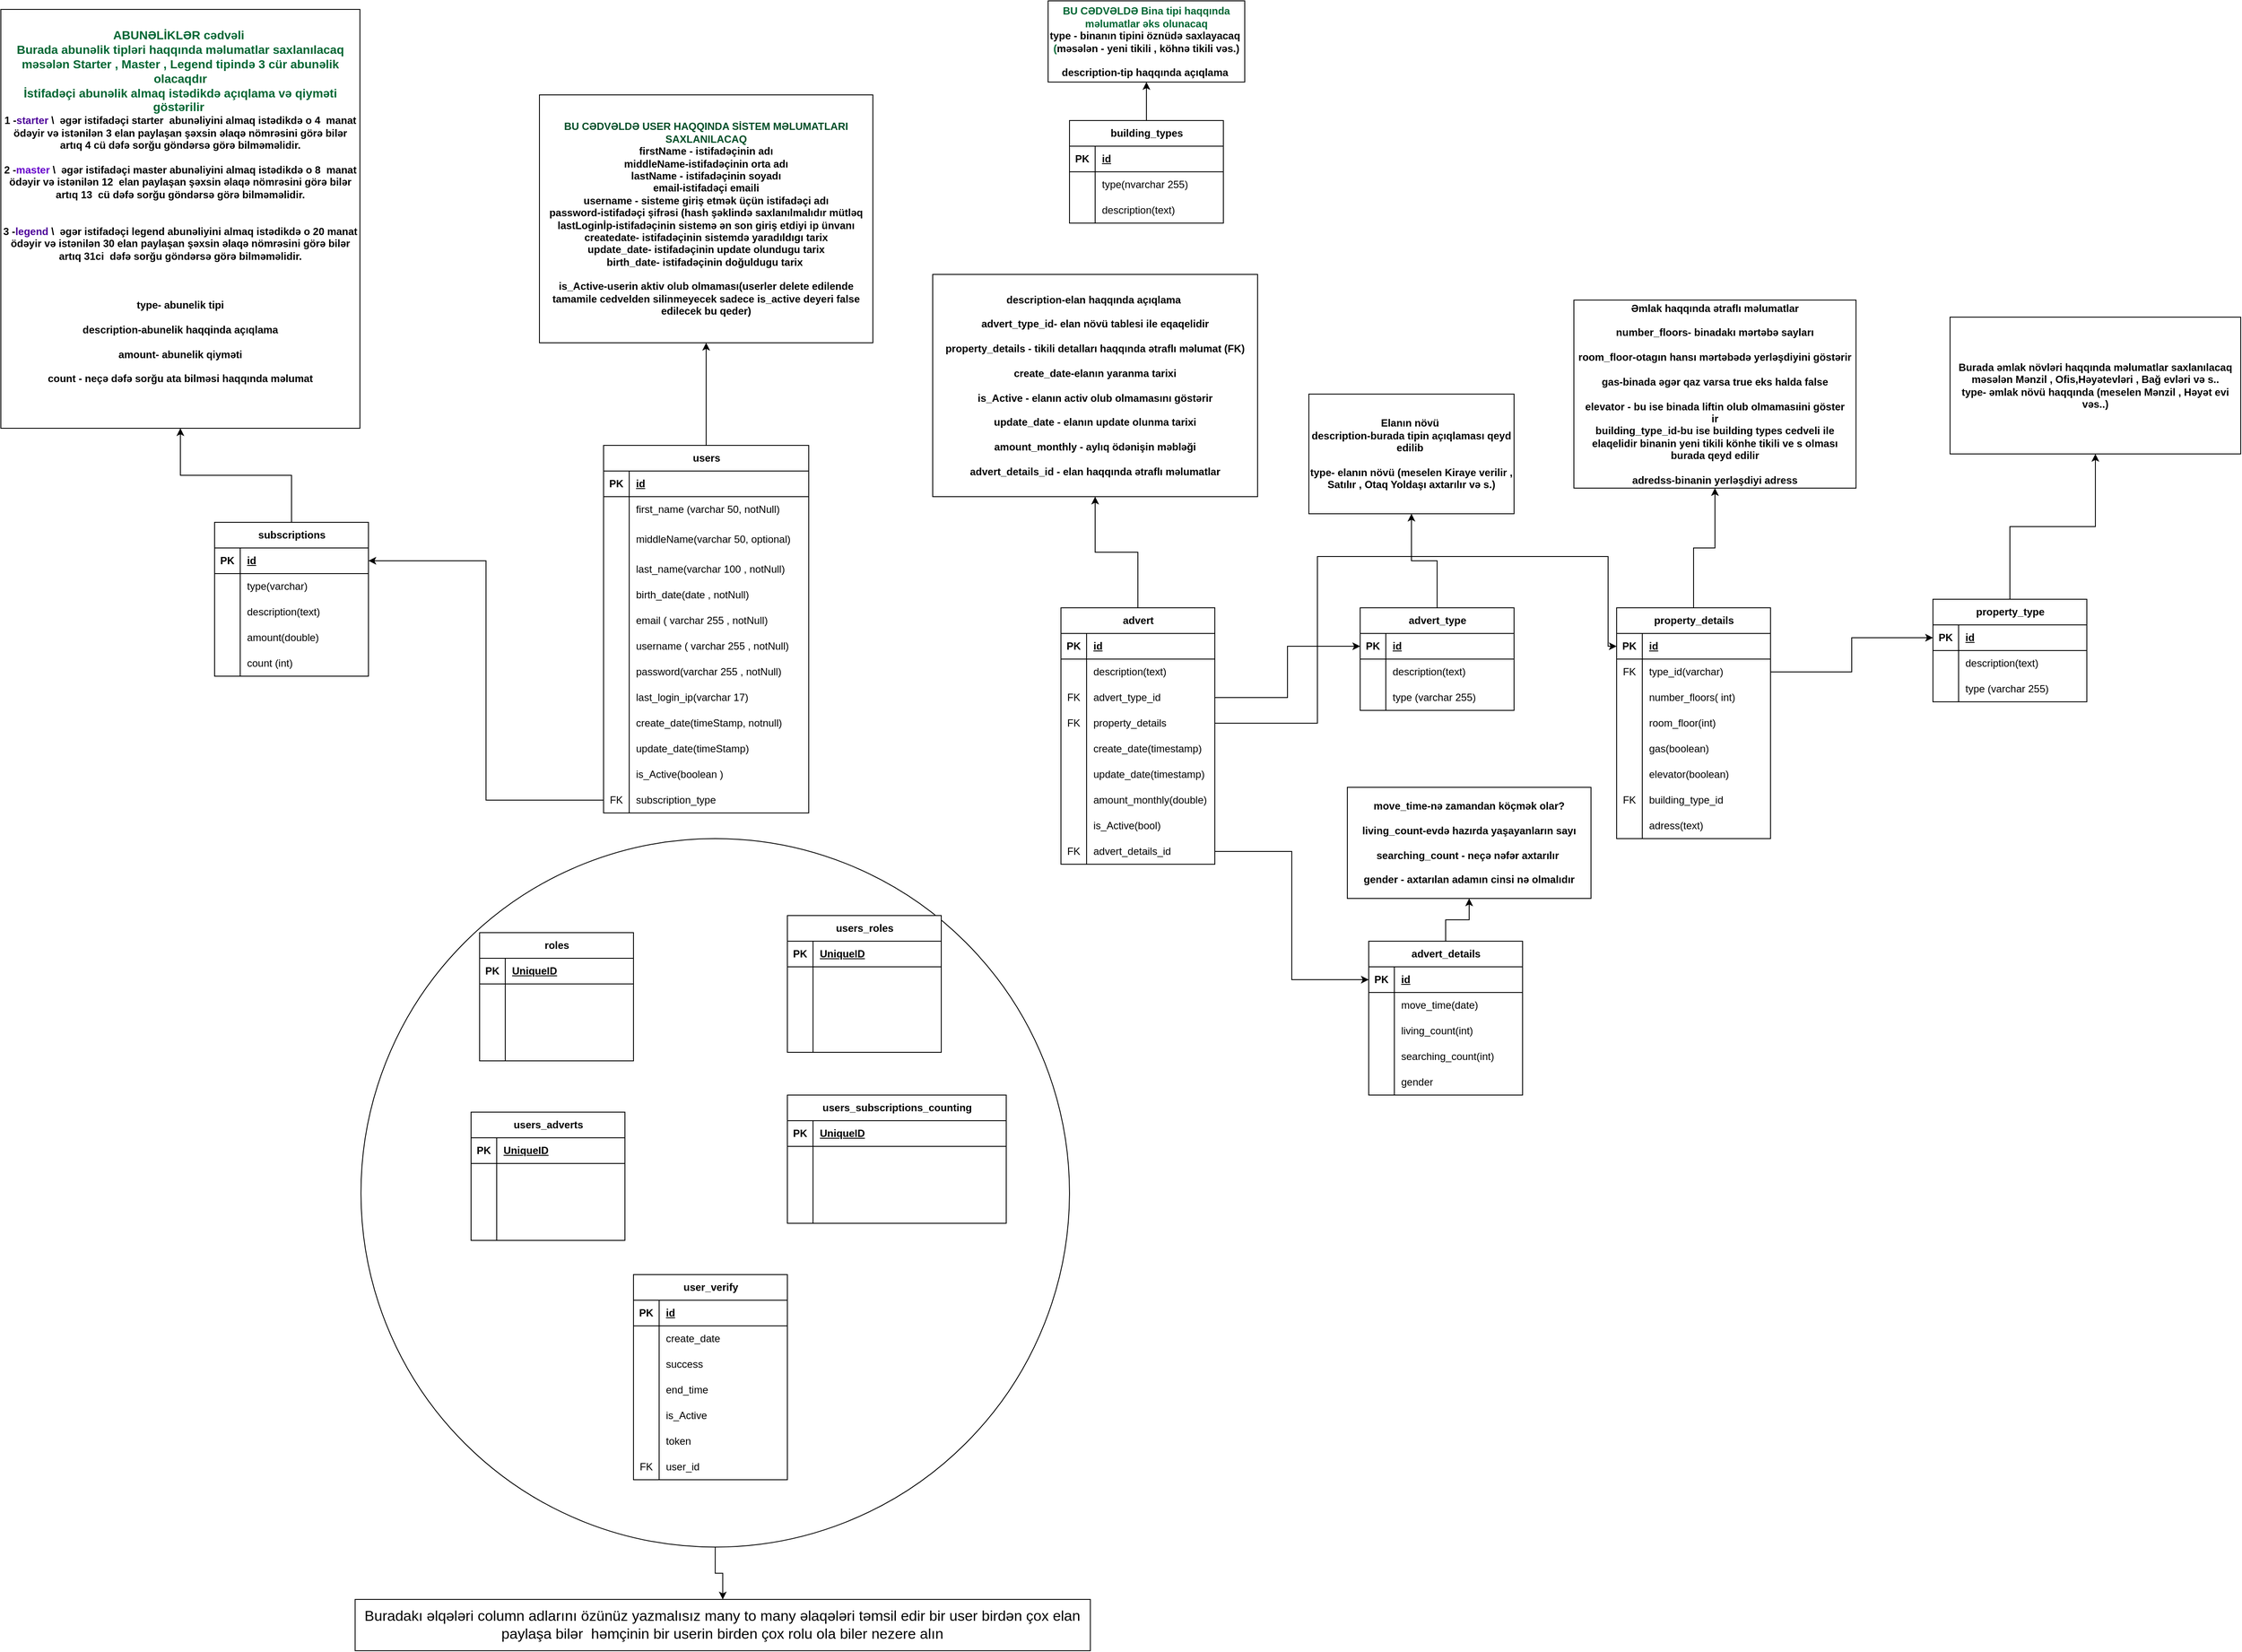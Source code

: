 <mxfile version="24.2.2" type="google">
  <diagram name="Sayfa -1" id="syySzlJ_YaV-GTO1C4rQ">
    <mxGraphModel grid="1" page="1" gridSize="10" guides="1" tooltips="1" connect="1" arrows="1" fold="1" pageScale="1" pageWidth="827" pageHeight="1169" math="0" shadow="0">
      <root>
        <mxCell id="0" />
        <mxCell id="1" parent="0" />
        <mxCell id="4ghqBJbobCjPKsmFX0O1-32" value="" style="edgeStyle=orthogonalEdgeStyle;rounded=0;orthogonalLoop=1;jettySize=auto;html=1;" edge="1" parent="1" source="4ghqBJbobCjPKsmFX0O1-1" target="4ghqBJbobCjPKsmFX0O1-31">
          <mxGeometry relative="1" as="geometry" />
        </mxCell>
        <mxCell id="4ghqBJbobCjPKsmFX0O1-1" value="users" style="shape=table;startSize=30;container=1;collapsible=1;childLayout=tableLayout;fixedRows=1;rowLines=0;fontStyle=1;align=center;resizeLast=1;html=1;" vertex="1" parent="1">
          <mxGeometry x="225" y="70" width="240" height="430" as="geometry" />
        </mxCell>
        <mxCell id="4ghqBJbobCjPKsmFX0O1-2" value="" style="shape=tableRow;horizontal=0;startSize=0;swimlaneHead=0;swimlaneBody=0;fillColor=none;collapsible=0;dropTarget=0;points=[[0,0.5],[1,0.5]];portConstraint=eastwest;top=0;left=0;right=0;bottom=1;" vertex="1" parent="4ghqBJbobCjPKsmFX0O1-1">
          <mxGeometry y="30" width="240" height="30" as="geometry" />
        </mxCell>
        <mxCell id="4ghqBJbobCjPKsmFX0O1-3" value="PK" style="shape=partialRectangle;connectable=0;fillColor=none;top=0;left=0;bottom=0;right=0;fontStyle=1;overflow=hidden;whiteSpace=wrap;html=1;" vertex="1" parent="4ghqBJbobCjPKsmFX0O1-2">
          <mxGeometry width="30" height="30" as="geometry">
            <mxRectangle width="30" height="30" as="alternateBounds" />
          </mxGeometry>
        </mxCell>
        <mxCell id="4ghqBJbobCjPKsmFX0O1-4" value="id" style="shape=partialRectangle;connectable=0;fillColor=none;top=0;left=0;bottom=0;right=0;align=left;spacingLeft=6;fontStyle=5;overflow=hidden;whiteSpace=wrap;html=1;" vertex="1" parent="4ghqBJbobCjPKsmFX0O1-2">
          <mxGeometry x="30" width="210" height="30" as="geometry">
            <mxRectangle width="210" height="30" as="alternateBounds" />
          </mxGeometry>
        </mxCell>
        <mxCell id="4ghqBJbobCjPKsmFX0O1-5" value="" style="shape=tableRow;horizontal=0;startSize=0;swimlaneHead=0;swimlaneBody=0;fillColor=none;collapsible=0;dropTarget=0;points=[[0,0.5],[1,0.5]];portConstraint=eastwest;top=0;left=0;right=0;bottom=0;" vertex="1" parent="4ghqBJbobCjPKsmFX0O1-1">
          <mxGeometry y="60" width="240" height="30" as="geometry" />
        </mxCell>
        <mxCell id="4ghqBJbobCjPKsmFX0O1-6" value="" style="shape=partialRectangle;connectable=0;fillColor=none;top=0;left=0;bottom=0;right=0;editable=1;overflow=hidden;whiteSpace=wrap;html=1;" vertex="1" parent="4ghqBJbobCjPKsmFX0O1-5">
          <mxGeometry width="30" height="30" as="geometry">
            <mxRectangle width="30" height="30" as="alternateBounds" />
          </mxGeometry>
        </mxCell>
        <mxCell id="4ghqBJbobCjPKsmFX0O1-7" value="first_name (varchar 50, notNull)" style="shape=partialRectangle;connectable=0;fillColor=none;top=0;left=0;bottom=0;right=0;align=left;spacingLeft=6;overflow=hidden;whiteSpace=wrap;html=1;" vertex="1" parent="4ghqBJbobCjPKsmFX0O1-5">
          <mxGeometry x="30" width="210" height="30" as="geometry">
            <mxRectangle width="210" height="30" as="alternateBounds" />
          </mxGeometry>
        </mxCell>
        <mxCell id="4ghqBJbobCjPKsmFX0O1-17" value="" style="shape=tableRow;horizontal=0;startSize=0;swimlaneHead=0;swimlaneBody=0;fillColor=none;collapsible=0;dropTarget=0;points=[[0,0.5],[1,0.5]];portConstraint=eastwest;top=0;left=0;right=0;bottom=0;" vertex="1" parent="4ghqBJbobCjPKsmFX0O1-1">
          <mxGeometry y="90" width="240" height="40" as="geometry" />
        </mxCell>
        <mxCell id="4ghqBJbobCjPKsmFX0O1-18" value="" style="shape=partialRectangle;connectable=0;fillColor=none;top=0;left=0;bottom=0;right=0;editable=1;overflow=hidden;whiteSpace=wrap;html=1;" vertex="1" parent="4ghqBJbobCjPKsmFX0O1-17">
          <mxGeometry width="30" height="40" as="geometry">
            <mxRectangle width="30" height="40" as="alternateBounds" />
          </mxGeometry>
        </mxCell>
        <mxCell id="4ghqBJbobCjPKsmFX0O1-19" value="middleName(varchar 50, optional)" style="shape=partialRectangle;connectable=0;fillColor=none;top=0;left=0;bottom=0;right=0;align=left;spacingLeft=6;overflow=hidden;whiteSpace=wrap;html=1;" vertex="1" parent="4ghqBJbobCjPKsmFX0O1-17">
          <mxGeometry x="30" width="210" height="40" as="geometry">
            <mxRectangle width="210" height="40" as="alternateBounds" />
          </mxGeometry>
        </mxCell>
        <mxCell id="4ghqBJbobCjPKsmFX0O1-8" value="" style="shape=tableRow;horizontal=0;startSize=0;swimlaneHead=0;swimlaneBody=0;fillColor=none;collapsible=0;dropTarget=0;points=[[0,0.5],[1,0.5]];portConstraint=eastwest;top=0;left=0;right=0;bottom=0;" vertex="1" parent="4ghqBJbobCjPKsmFX0O1-1">
          <mxGeometry y="130" width="240" height="30" as="geometry" />
        </mxCell>
        <mxCell id="4ghqBJbobCjPKsmFX0O1-9" value="" style="shape=partialRectangle;connectable=0;fillColor=none;top=0;left=0;bottom=0;right=0;editable=1;overflow=hidden;whiteSpace=wrap;html=1;" vertex="1" parent="4ghqBJbobCjPKsmFX0O1-8">
          <mxGeometry width="30" height="30" as="geometry">
            <mxRectangle width="30" height="30" as="alternateBounds" />
          </mxGeometry>
        </mxCell>
        <mxCell id="4ghqBJbobCjPKsmFX0O1-10" value="last_name(varchar 100 , notNull)" style="shape=partialRectangle;connectable=0;fillColor=none;top=0;left=0;bottom=0;right=0;align=left;spacingLeft=6;overflow=hidden;whiteSpace=wrap;html=1;" vertex="1" parent="4ghqBJbobCjPKsmFX0O1-8">
          <mxGeometry x="30" width="210" height="30" as="geometry">
            <mxRectangle width="210" height="30" as="alternateBounds" />
          </mxGeometry>
        </mxCell>
        <mxCell id="4ghqBJbobCjPKsmFX0O1-36" value="" style="shape=tableRow;horizontal=0;startSize=0;swimlaneHead=0;swimlaneBody=0;fillColor=none;collapsible=0;dropTarget=0;points=[[0,0.5],[1,0.5]];portConstraint=eastwest;top=0;left=0;right=0;bottom=0;" vertex="1" parent="4ghqBJbobCjPKsmFX0O1-1">
          <mxGeometry y="160" width="240" height="30" as="geometry" />
        </mxCell>
        <mxCell id="4ghqBJbobCjPKsmFX0O1-37" value="" style="shape=partialRectangle;connectable=0;fillColor=none;top=0;left=0;bottom=0;right=0;editable=1;overflow=hidden;whiteSpace=wrap;html=1;" vertex="1" parent="4ghqBJbobCjPKsmFX0O1-36">
          <mxGeometry width="30" height="30" as="geometry">
            <mxRectangle width="30" height="30" as="alternateBounds" />
          </mxGeometry>
        </mxCell>
        <mxCell id="4ghqBJbobCjPKsmFX0O1-38" value="birth_date(date , notNull)" style="shape=partialRectangle;connectable=0;fillColor=none;top=0;left=0;bottom=0;right=0;align=left;spacingLeft=6;overflow=hidden;whiteSpace=wrap;html=1;" vertex="1" parent="4ghqBJbobCjPKsmFX0O1-36">
          <mxGeometry x="30" width="210" height="30" as="geometry">
            <mxRectangle width="210" height="30" as="alternateBounds" />
          </mxGeometry>
        </mxCell>
        <mxCell id="4ghqBJbobCjPKsmFX0O1-11" value="" style="shape=tableRow;horizontal=0;startSize=0;swimlaneHead=0;swimlaneBody=0;fillColor=none;collapsible=0;dropTarget=0;points=[[0,0.5],[1,0.5]];portConstraint=eastwest;top=0;left=0;right=0;bottom=0;" vertex="1" parent="4ghqBJbobCjPKsmFX0O1-1">
          <mxGeometry y="190" width="240" height="30" as="geometry" />
        </mxCell>
        <mxCell id="4ghqBJbobCjPKsmFX0O1-12" value="" style="shape=partialRectangle;connectable=0;fillColor=none;top=0;left=0;bottom=0;right=0;editable=1;overflow=hidden;whiteSpace=wrap;html=1;" vertex="1" parent="4ghqBJbobCjPKsmFX0O1-11">
          <mxGeometry width="30" height="30" as="geometry">
            <mxRectangle width="30" height="30" as="alternateBounds" />
          </mxGeometry>
        </mxCell>
        <mxCell id="4ghqBJbobCjPKsmFX0O1-13" value="email ( varchar 255 , notNull)&amp;nbsp;" style="shape=partialRectangle;connectable=0;fillColor=none;top=0;left=0;bottom=0;right=0;align=left;spacingLeft=6;overflow=hidden;whiteSpace=wrap;html=1;" vertex="1" parent="4ghqBJbobCjPKsmFX0O1-11">
          <mxGeometry x="30" width="210" height="30" as="geometry">
            <mxRectangle width="210" height="30" as="alternateBounds" />
          </mxGeometry>
        </mxCell>
        <mxCell id="4ghqBJbobCjPKsmFX0O1-33" value="" style="shape=tableRow;horizontal=0;startSize=0;swimlaneHead=0;swimlaneBody=0;fillColor=none;collapsible=0;dropTarget=0;points=[[0,0.5],[1,0.5]];portConstraint=eastwest;top=0;left=0;right=0;bottom=0;" vertex="1" parent="4ghqBJbobCjPKsmFX0O1-1">
          <mxGeometry y="220" width="240" height="30" as="geometry" />
        </mxCell>
        <mxCell id="4ghqBJbobCjPKsmFX0O1-34" value="" style="shape=partialRectangle;connectable=0;fillColor=none;top=0;left=0;bottom=0;right=0;editable=1;overflow=hidden;whiteSpace=wrap;html=1;" vertex="1" parent="4ghqBJbobCjPKsmFX0O1-33">
          <mxGeometry width="30" height="30" as="geometry">
            <mxRectangle width="30" height="30" as="alternateBounds" />
          </mxGeometry>
        </mxCell>
        <mxCell id="4ghqBJbobCjPKsmFX0O1-35" value="username ( varchar 255 , notNull)&amp;nbsp;" style="shape=partialRectangle;connectable=0;fillColor=none;top=0;left=0;bottom=0;right=0;align=left;spacingLeft=6;overflow=hidden;whiteSpace=wrap;html=1;" vertex="1" parent="4ghqBJbobCjPKsmFX0O1-33">
          <mxGeometry x="30" width="210" height="30" as="geometry">
            <mxRectangle width="210" height="30" as="alternateBounds" />
          </mxGeometry>
        </mxCell>
        <mxCell id="4ghqBJbobCjPKsmFX0O1-14" value="" style="shape=tableRow;horizontal=0;startSize=0;swimlaneHead=0;swimlaneBody=0;fillColor=none;collapsible=0;dropTarget=0;points=[[0,0.5],[1,0.5]];portConstraint=eastwest;top=0;left=0;right=0;bottom=0;" vertex="1" parent="4ghqBJbobCjPKsmFX0O1-1">
          <mxGeometry y="250" width="240" height="30" as="geometry" />
        </mxCell>
        <mxCell id="4ghqBJbobCjPKsmFX0O1-15" value="" style="shape=partialRectangle;connectable=0;fillColor=none;top=0;left=0;bottom=0;right=0;editable=1;overflow=hidden;whiteSpace=wrap;html=1;" vertex="1" parent="4ghqBJbobCjPKsmFX0O1-14">
          <mxGeometry width="30" height="30" as="geometry">
            <mxRectangle width="30" height="30" as="alternateBounds" />
          </mxGeometry>
        </mxCell>
        <mxCell id="4ghqBJbobCjPKsmFX0O1-16" value="password(varchar 255 , notNull)" style="shape=partialRectangle;connectable=0;fillColor=none;top=0;left=0;bottom=0;right=0;align=left;spacingLeft=6;overflow=hidden;whiteSpace=wrap;html=1;" vertex="1" parent="4ghqBJbobCjPKsmFX0O1-14">
          <mxGeometry x="30" width="210" height="30" as="geometry">
            <mxRectangle width="210" height="30" as="alternateBounds" />
          </mxGeometry>
        </mxCell>
        <mxCell id="4ghqBJbobCjPKsmFX0O1-20" value="" style="shape=tableRow;horizontal=0;startSize=0;swimlaneHead=0;swimlaneBody=0;fillColor=none;collapsible=0;dropTarget=0;points=[[0,0.5],[1,0.5]];portConstraint=eastwest;top=0;left=0;right=0;bottom=0;" vertex="1" parent="4ghqBJbobCjPKsmFX0O1-1">
          <mxGeometry y="280" width="240" height="30" as="geometry" />
        </mxCell>
        <mxCell id="4ghqBJbobCjPKsmFX0O1-21" value="" style="shape=partialRectangle;connectable=0;fillColor=none;top=0;left=0;bottom=0;right=0;editable=1;overflow=hidden;whiteSpace=wrap;html=1;" vertex="1" parent="4ghqBJbobCjPKsmFX0O1-20">
          <mxGeometry width="30" height="30" as="geometry">
            <mxRectangle width="30" height="30" as="alternateBounds" />
          </mxGeometry>
        </mxCell>
        <mxCell id="4ghqBJbobCjPKsmFX0O1-22" value="last_login_ip(varchar 17)" style="shape=partialRectangle;connectable=0;fillColor=none;top=0;left=0;bottom=0;right=0;align=left;spacingLeft=6;overflow=hidden;whiteSpace=wrap;html=1;" vertex="1" parent="4ghqBJbobCjPKsmFX0O1-20">
          <mxGeometry x="30" width="210" height="30" as="geometry">
            <mxRectangle width="210" height="30" as="alternateBounds" />
          </mxGeometry>
        </mxCell>
        <mxCell id="4ghqBJbobCjPKsmFX0O1-23" value="" style="shape=tableRow;horizontal=0;startSize=0;swimlaneHead=0;swimlaneBody=0;fillColor=none;collapsible=0;dropTarget=0;points=[[0,0.5],[1,0.5]];portConstraint=eastwest;top=0;left=0;right=0;bottom=0;" vertex="1" parent="4ghqBJbobCjPKsmFX0O1-1">
          <mxGeometry y="310" width="240" height="30" as="geometry" />
        </mxCell>
        <mxCell id="4ghqBJbobCjPKsmFX0O1-24" value="" style="shape=partialRectangle;connectable=0;fillColor=none;top=0;left=0;bottom=0;right=0;editable=1;overflow=hidden;whiteSpace=wrap;html=1;" vertex="1" parent="4ghqBJbobCjPKsmFX0O1-23">
          <mxGeometry width="30" height="30" as="geometry">
            <mxRectangle width="30" height="30" as="alternateBounds" />
          </mxGeometry>
        </mxCell>
        <mxCell id="4ghqBJbobCjPKsmFX0O1-25" value="create_date(timeStamp, notnull)" style="shape=partialRectangle;connectable=0;fillColor=none;top=0;left=0;bottom=0;right=0;align=left;spacingLeft=6;overflow=hidden;whiteSpace=wrap;html=1;" vertex="1" parent="4ghqBJbobCjPKsmFX0O1-23">
          <mxGeometry x="30" width="210" height="30" as="geometry">
            <mxRectangle width="210" height="30" as="alternateBounds" />
          </mxGeometry>
        </mxCell>
        <mxCell id="4ghqBJbobCjPKsmFX0O1-26" value="" style="shape=tableRow;horizontal=0;startSize=0;swimlaneHead=0;swimlaneBody=0;fillColor=none;collapsible=0;dropTarget=0;points=[[0,0.5],[1,0.5]];portConstraint=eastwest;top=0;left=0;right=0;bottom=0;" vertex="1" parent="4ghqBJbobCjPKsmFX0O1-1">
          <mxGeometry y="340" width="240" height="30" as="geometry" />
        </mxCell>
        <mxCell id="4ghqBJbobCjPKsmFX0O1-27" value="" style="shape=partialRectangle;connectable=0;fillColor=none;top=0;left=0;bottom=0;right=0;editable=1;overflow=hidden;whiteSpace=wrap;html=1;" vertex="1" parent="4ghqBJbobCjPKsmFX0O1-26">
          <mxGeometry width="30" height="30" as="geometry">
            <mxRectangle width="30" height="30" as="alternateBounds" />
          </mxGeometry>
        </mxCell>
        <mxCell id="4ghqBJbobCjPKsmFX0O1-28" value="update_date(timeStamp)" style="shape=partialRectangle;connectable=0;fillColor=none;top=0;left=0;bottom=0;right=0;align=left;spacingLeft=6;overflow=hidden;whiteSpace=wrap;html=1;" vertex="1" parent="4ghqBJbobCjPKsmFX0O1-26">
          <mxGeometry x="30" width="210" height="30" as="geometry">
            <mxRectangle width="210" height="30" as="alternateBounds" />
          </mxGeometry>
        </mxCell>
        <mxCell id="4ghqBJbobCjPKsmFX0O1-127" value="" style="shape=tableRow;horizontal=0;startSize=0;swimlaneHead=0;swimlaneBody=0;fillColor=none;collapsible=0;dropTarget=0;points=[[0,0.5],[1,0.5]];portConstraint=eastwest;top=0;left=0;right=0;bottom=0;" vertex="1" parent="4ghqBJbobCjPKsmFX0O1-1">
          <mxGeometry y="370" width="240" height="30" as="geometry" />
        </mxCell>
        <mxCell id="4ghqBJbobCjPKsmFX0O1-128" value="" style="shape=partialRectangle;connectable=0;fillColor=none;top=0;left=0;bottom=0;right=0;editable=1;overflow=hidden;whiteSpace=wrap;html=1;" vertex="1" parent="4ghqBJbobCjPKsmFX0O1-127">
          <mxGeometry width="30" height="30" as="geometry">
            <mxRectangle width="30" height="30" as="alternateBounds" />
          </mxGeometry>
        </mxCell>
        <mxCell id="4ghqBJbobCjPKsmFX0O1-129" value="is_Active(boolean )&amp;nbsp;" style="shape=partialRectangle;connectable=0;fillColor=none;top=0;left=0;bottom=0;right=0;align=left;spacingLeft=6;overflow=hidden;whiteSpace=wrap;html=1;" vertex="1" parent="4ghqBJbobCjPKsmFX0O1-127">
          <mxGeometry x="30" width="210" height="30" as="geometry">
            <mxRectangle width="210" height="30" as="alternateBounds" />
          </mxGeometry>
        </mxCell>
        <mxCell id="4ghqBJbobCjPKsmFX0O1-312" value="" style="shape=tableRow;horizontal=0;startSize=0;swimlaneHead=0;swimlaneBody=0;fillColor=none;collapsible=0;dropTarget=0;points=[[0,0.5],[1,0.5]];portConstraint=eastwest;top=0;left=0;right=0;bottom=0;" vertex="1" parent="4ghqBJbobCjPKsmFX0O1-1">
          <mxGeometry y="400" width="240" height="30" as="geometry" />
        </mxCell>
        <mxCell id="4ghqBJbobCjPKsmFX0O1-313" value="FK" style="shape=partialRectangle;connectable=0;fillColor=none;top=0;left=0;bottom=0;right=0;editable=1;overflow=hidden;whiteSpace=wrap;html=1;" vertex="1" parent="4ghqBJbobCjPKsmFX0O1-312">
          <mxGeometry width="30" height="30" as="geometry">
            <mxRectangle width="30" height="30" as="alternateBounds" />
          </mxGeometry>
        </mxCell>
        <mxCell id="4ghqBJbobCjPKsmFX0O1-314" value="subscription_type" style="shape=partialRectangle;connectable=0;fillColor=none;top=0;left=0;bottom=0;right=0;align=left;spacingLeft=6;overflow=hidden;whiteSpace=wrap;html=1;" vertex="1" parent="4ghqBJbobCjPKsmFX0O1-312">
          <mxGeometry x="30" width="210" height="30" as="geometry">
            <mxRectangle width="210" height="30" as="alternateBounds" />
          </mxGeometry>
        </mxCell>
        <mxCell id="4ghqBJbobCjPKsmFX0O1-31" value="&lt;div&gt;&lt;br&gt;&lt;/div&gt;&lt;div&gt;&lt;font color=&quot;#004d26&quot;&gt;BU CƏDVƏLDƏ USER HAQQINDA SİSTEM MƏLUMATLARI SAXLANILACAQ&lt;/font&gt;&lt;/div&gt;firstName - istifadəçinin adı&lt;div&gt;middleName-istifadəçinin orta adı&lt;/div&gt;&lt;div&gt;lastName - istifadəçinin soyadı&lt;br&gt;email-istifadəçi emaili&lt;/div&gt;&lt;div&gt;username - sisteme giriş etmək üçün istifadəçi adı&lt;/div&gt;&lt;div&gt;password-istifadəçi şifrəsi (hash şəklində saxlanılmalıdır mütləq&lt;/div&gt;&lt;div&gt;lastLoginİp-istifadəçinin sistemə ən son giriş etdiyi ip ünvanı&lt;/div&gt;&lt;div&gt;createdate- istifadəçinin sistemdə yaradıldıgı tarix&lt;/div&gt;&lt;div&gt;update_date- istifadəçinin update olundugu tarix&lt;/div&gt;&lt;div&gt;birth_date- istifadəçinin doğuldugu tarix&amp;nbsp;&lt;/div&gt;&lt;div&gt;&lt;br&gt;&lt;/div&gt;&lt;div&gt;is_Active-userin aktiv olub olmaması(userler delete edilende tamamile cedvelden silinmeyecek sadece is_active deyeri false edilecek bu qeder)&lt;/div&gt;&lt;div&gt;&lt;br&gt;&lt;/div&gt;" style="whiteSpace=wrap;html=1;startSize=30;fontStyle=1;" vertex="1" parent="1">
          <mxGeometry x="150" y="-340" width="390" height="290" as="geometry" />
        </mxCell>
        <mxCell id="4ghqBJbobCjPKsmFX0O1-83" value="" style="edgeStyle=orthogonalEdgeStyle;rounded=0;orthogonalLoop=1;jettySize=auto;html=1;" edge="1" parent="1" source="4ghqBJbobCjPKsmFX0O1-54" target="4ghqBJbobCjPKsmFX0O1-82">
          <mxGeometry relative="1" as="geometry" />
        </mxCell>
        <mxCell id="4ghqBJbobCjPKsmFX0O1-54" value="building_types" style="shape=table;startSize=30;container=1;collapsible=1;childLayout=tableLayout;fixedRows=1;rowLines=0;fontStyle=1;align=center;resizeLast=1;html=1;" vertex="1" parent="1">
          <mxGeometry x="770" y="-310" width="180" height="120" as="geometry" />
        </mxCell>
        <mxCell id="4ghqBJbobCjPKsmFX0O1-55" value="" style="shape=tableRow;horizontal=0;startSize=0;swimlaneHead=0;swimlaneBody=0;fillColor=none;collapsible=0;dropTarget=0;points=[[0,0.5],[1,0.5]];portConstraint=eastwest;top=0;left=0;right=0;bottom=1;" vertex="1" parent="4ghqBJbobCjPKsmFX0O1-54">
          <mxGeometry y="30" width="180" height="30" as="geometry" />
        </mxCell>
        <mxCell id="4ghqBJbobCjPKsmFX0O1-56" value="PK" style="shape=partialRectangle;connectable=0;fillColor=none;top=0;left=0;bottom=0;right=0;fontStyle=1;overflow=hidden;whiteSpace=wrap;html=1;" vertex="1" parent="4ghqBJbobCjPKsmFX0O1-55">
          <mxGeometry width="30" height="30" as="geometry">
            <mxRectangle width="30" height="30" as="alternateBounds" />
          </mxGeometry>
        </mxCell>
        <mxCell id="4ghqBJbobCjPKsmFX0O1-57" value="id" style="shape=partialRectangle;connectable=0;fillColor=none;top=0;left=0;bottom=0;right=0;align=left;spacingLeft=6;fontStyle=5;overflow=hidden;whiteSpace=wrap;html=1;" vertex="1" parent="4ghqBJbobCjPKsmFX0O1-55">
          <mxGeometry x="30" width="150" height="30" as="geometry">
            <mxRectangle width="150" height="30" as="alternateBounds" />
          </mxGeometry>
        </mxCell>
        <mxCell id="4ghqBJbobCjPKsmFX0O1-58" value="" style="shape=tableRow;horizontal=0;startSize=0;swimlaneHead=0;swimlaneBody=0;fillColor=none;collapsible=0;dropTarget=0;points=[[0,0.5],[1,0.5]];portConstraint=eastwest;top=0;left=0;right=0;bottom=0;" vertex="1" parent="4ghqBJbobCjPKsmFX0O1-54">
          <mxGeometry y="60" width="180" height="30" as="geometry" />
        </mxCell>
        <mxCell id="4ghqBJbobCjPKsmFX0O1-59" value="" style="shape=partialRectangle;connectable=0;fillColor=none;top=0;left=0;bottom=0;right=0;editable=1;overflow=hidden;whiteSpace=wrap;html=1;" vertex="1" parent="4ghqBJbobCjPKsmFX0O1-58">
          <mxGeometry width="30" height="30" as="geometry">
            <mxRectangle width="30" height="30" as="alternateBounds" />
          </mxGeometry>
        </mxCell>
        <mxCell id="4ghqBJbobCjPKsmFX0O1-60" value="type(nvarchar 255)" style="shape=partialRectangle;connectable=0;fillColor=none;top=0;left=0;bottom=0;right=0;align=left;spacingLeft=6;overflow=hidden;whiteSpace=wrap;html=1;" vertex="1" parent="4ghqBJbobCjPKsmFX0O1-58">
          <mxGeometry x="30" width="150" height="30" as="geometry">
            <mxRectangle width="150" height="30" as="alternateBounds" />
          </mxGeometry>
        </mxCell>
        <mxCell id="4ghqBJbobCjPKsmFX0O1-61" value="" style="shape=tableRow;horizontal=0;startSize=0;swimlaneHead=0;swimlaneBody=0;fillColor=none;collapsible=0;dropTarget=0;points=[[0,0.5],[1,0.5]];portConstraint=eastwest;top=0;left=0;right=0;bottom=0;" vertex="1" parent="4ghqBJbobCjPKsmFX0O1-54">
          <mxGeometry y="90" width="180" height="30" as="geometry" />
        </mxCell>
        <mxCell id="4ghqBJbobCjPKsmFX0O1-62" value="" style="shape=partialRectangle;connectable=0;fillColor=none;top=0;left=0;bottom=0;right=0;editable=1;overflow=hidden;whiteSpace=wrap;html=1;" vertex="1" parent="4ghqBJbobCjPKsmFX0O1-61">
          <mxGeometry width="30" height="30" as="geometry">
            <mxRectangle width="30" height="30" as="alternateBounds" />
          </mxGeometry>
        </mxCell>
        <mxCell id="4ghqBJbobCjPKsmFX0O1-63" value="description(text)" style="shape=partialRectangle;connectable=0;fillColor=none;top=0;left=0;bottom=0;right=0;align=left;spacingLeft=6;overflow=hidden;whiteSpace=wrap;html=1;" vertex="1" parent="4ghqBJbobCjPKsmFX0O1-61">
          <mxGeometry x="30" width="150" height="30" as="geometry">
            <mxRectangle width="150" height="30" as="alternateBounds" />
          </mxGeometry>
        </mxCell>
        <mxCell id="4ghqBJbobCjPKsmFX0O1-82" value="&lt;font color=&quot;#006633&quot;&gt;BU CƏDVƏLDƏ Bina tipi haqqında məlumatlar əks olunacaq&lt;/font&gt;&lt;div&gt;type - binanın tipini öznüdə saxlayacaq&lt;font color=&quot;#006633&quot;&gt;&amp;nbsp; (&lt;/font&gt;məsələn - yeni tikili , köhnə tikili vəs.)&lt;br&gt;&lt;br&gt;description-tip haqqında açıqlama&amp;nbsp;&lt;/div&gt;" style="whiteSpace=wrap;html=1;startSize=30;fontStyle=1;" vertex="1" parent="1">
          <mxGeometry x="745" y="-450" width="230" height="95" as="geometry" />
        </mxCell>
        <mxCell id="4ghqBJbobCjPKsmFX0O1-98" value="" style="edgeStyle=orthogonalEdgeStyle;rounded=0;orthogonalLoop=1;jettySize=auto;html=1;" edge="1" parent="1" source="4ghqBJbobCjPKsmFX0O1-84" target="4ghqBJbobCjPKsmFX0O1-97">
          <mxGeometry relative="1" as="geometry" />
        </mxCell>
        <mxCell id="4ghqBJbobCjPKsmFX0O1-84" value="advert" style="shape=table;startSize=30;container=1;collapsible=1;childLayout=tableLayout;fixedRows=1;rowLines=0;fontStyle=1;align=center;resizeLast=1;html=1;" vertex="1" parent="1">
          <mxGeometry x="760" y="260" width="180" height="300" as="geometry" />
        </mxCell>
        <mxCell id="4ghqBJbobCjPKsmFX0O1-85" value="" style="shape=tableRow;horizontal=0;startSize=0;swimlaneHead=0;swimlaneBody=0;fillColor=none;collapsible=0;dropTarget=0;points=[[0,0.5],[1,0.5]];portConstraint=eastwest;top=0;left=0;right=0;bottom=1;" vertex="1" parent="4ghqBJbobCjPKsmFX0O1-84">
          <mxGeometry y="30" width="180" height="30" as="geometry" />
        </mxCell>
        <mxCell id="4ghqBJbobCjPKsmFX0O1-86" value="PK" style="shape=partialRectangle;connectable=0;fillColor=none;top=0;left=0;bottom=0;right=0;fontStyle=1;overflow=hidden;whiteSpace=wrap;html=1;" vertex="1" parent="4ghqBJbobCjPKsmFX0O1-85">
          <mxGeometry width="30" height="30" as="geometry">
            <mxRectangle width="30" height="30" as="alternateBounds" />
          </mxGeometry>
        </mxCell>
        <mxCell id="4ghqBJbobCjPKsmFX0O1-87" value="id" style="shape=partialRectangle;connectable=0;fillColor=none;top=0;left=0;bottom=0;right=0;align=left;spacingLeft=6;fontStyle=5;overflow=hidden;whiteSpace=wrap;html=1;" vertex="1" parent="4ghqBJbobCjPKsmFX0O1-85">
          <mxGeometry x="30" width="150" height="30" as="geometry">
            <mxRectangle width="150" height="30" as="alternateBounds" />
          </mxGeometry>
        </mxCell>
        <mxCell id="4ghqBJbobCjPKsmFX0O1-88" value="" style="shape=tableRow;horizontal=0;startSize=0;swimlaneHead=0;swimlaneBody=0;fillColor=none;collapsible=0;dropTarget=0;points=[[0,0.5],[1,0.5]];portConstraint=eastwest;top=0;left=0;right=0;bottom=0;" vertex="1" parent="4ghqBJbobCjPKsmFX0O1-84">
          <mxGeometry y="60" width="180" height="30" as="geometry" />
        </mxCell>
        <mxCell id="4ghqBJbobCjPKsmFX0O1-89" value="" style="shape=partialRectangle;connectable=0;fillColor=none;top=0;left=0;bottom=0;right=0;editable=1;overflow=hidden;whiteSpace=wrap;html=1;" vertex="1" parent="4ghqBJbobCjPKsmFX0O1-88">
          <mxGeometry width="30" height="30" as="geometry">
            <mxRectangle width="30" height="30" as="alternateBounds" />
          </mxGeometry>
        </mxCell>
        <mxCell id="4ghqBJbobCjPKsmFX0O1-90" value="description(text)" style="shape=partialRectangle;connectable=0;fillColor=none;top=0;left=0;bottom=0;right=0;align=left;spacingLeft=6;overflow=hidden;whiteSpace=wrap;html=1;" vertex="1" parent="4ghqBJbobCjPKsmFX0O1-88">
          <mxGeometry x="30" width="150" height="30" as="geometry">
            <mxRectangle width="150" height="30" as="alternateBounds" />
          </mxGeometry>
        </mxCell>
        <mxCell id="4ghqBJbobCjPKsmFX0O1-91" value="" style="shape=tableRow;horizontal=0;startSize=0;swimlaneHead=0;swimlaneBody=0;fillColor=none;collapsible=0;dropTarget=0;points=[[0,0.5],[1,0.5]];portConstraint=eastwest;top=0;left=0;right=0;bottom=0;" vertex="1" parent="4ghqBJbobCjPKsmFX0O1-84">
          <mxGeometry y="90" width="180" height="30" as="geometry" />
        </mxCell>
        <mxCell id="4ghqBJbobCjPKsmFX0O1-92" value="FK" style="shape=partialRectangle;connectable=0;fillColor=none;top=0;left=0;bottom=0;right=0;editable=1;overflow=hidden;whiteSpace=wrap;html=1;" vertex="1" parent="4ghqBJbobCjPKsmFX0O1-91">
          <mxGeometry width="30" height="30" as="geometry">
            <mxRectangle width="30" height="30" as="alternateBounds" />
          </mxGeometry>
        </mxCell>
        <mxCell id="4ghqBJbobCjPKsmFX0O1-93" value="advert_type_id" style="shape=partialRectangle;connectable=0;fillColor=none;top=0;left=0;bottom=0;right=0;align=left;spacingLeft=6;overflow=hidden;whiteSpace=wrap;html=1;" vertex="1" parent="4ghqBJbobCjPKsmFX0O1-91">
          <mxGeometry x="30" width="150" height="30" as="geometry">
            <mxRectangle width="150" height="30" as="alternateBounds" />
          </mxGeometry>
        </mxCell>
        <mxCell id="4ghqBJbobCjPKsmFX0O1-94" value="" style="shape=tableRow;horizontal=0;startSize=0;swimlaneHead=0;swimlaneBody=0;fillColor=none;collapsible=0;dropTarget=0;points=[[0,0.5],[1,0.5]];portConstraint=eastwest;top=0;left=0;right=0;bottom=0;" vertex="1" parent="4ghqBJbobCjPKsmFX0O1-84">
          <mxGeometry y="120" width="180" height="30" as="geometry" />
        </mxCell>
        <mxCell id="4ghqBJbobCjPKsmFX0O1-95" value="FK" style="shape=partialRectangle;connectable=0;fillColor=none;top=0;left=0;bottom=0;right=0;editable=1;overflow=hidden;whiteSpace=wrap;html=1;" vertex="1" parent="4ghqBJbobCjPKsmFX0O1-94">
          <mxGeometry width="30" height="30" as="geometry">
            <mxRectangle width="30" height="30" as="alternateBounds" />
          </mxGeometry>
        </mxCell>
        <mxCell id="4ghqBJbobCjPKsmFX0O1-96" value="property_details" style="shape=partialRectangle;connectable=0;fillColor=none;top=0;left=0;bottom=0;right=0;align=left;spacingLeft=6;overflow=hidden;whiteSpace=wrap;html=1;" vertex="1" parent="4ghqBJbobCjPKsmFX0O1-94">
          <mxGeometry x="30" width="150" height="30" as="geometry">
            <mxRectangle width="150" height="30" as="alternateBounds" />
          </mxGeometry>
        </mxCell>
        <mxCell id="4ghqBJbobCjPKsmFX0O1-132" value="" style="shape=tableRow;horizontal=0;startSize=0;swimlaneHead=0;swimlaneBody=0;fillColor=none;collapsible=0;dropTarget=0;points=[[0,0.5],[1,0.5]];portConstraint=eastwest;top=0;left=0;right=0;bottom=0;" vertex="1" parent="4ghqBJbobCjPKsmFX0O1-84">
          <mxGeometry y="150" width="180" height="30" as="geometry" />
        </mxCell>
        <mxCell id="4ghqBJbobCjPKsmFX0O1-133" value="" style="shape=partialRectangle;connectable=0;fillColor=none;top=0;left=0;bottom=0;right=0;editable=1;overflow=hidden;whiteSpace=wrap;html=1;" vertex="1" parent="4ghqBJbobCjPKsmFX0O1-132">
          <mxGeometry width="30" height="30" as="geometry">
            <mxRectangle width="30" height="30" as="alternateBounds" />
          </mxGeometry>
        </mxCell>
        <mxCell id="4ghqBJbobCjPKsmFX0O1-134" value="create_date(timestamp)&amp;nbsp;" style="shape=partialRectangle;connectable=0;fillColor=none;top=0;left=0;bottom=0;right=0;align=left;spacingLeft=6;overflow=hidden;whiteSpace=wrap;html=1;" vertex="1" parent="4ghqBJbobCjPKsmFX0O1-132">
          <mxGeometry x="30" width="150" height="30" as="geometry">
            <mxRectangle width="150" height="30" as="alternateBounds" />
          </mxGeometry>
        </mxCell>
        <mxCell id="4ghqBJbobCjPKsmFX0O1-135" value="" style="shape=tableRow;horizontal=0;startSize=0;swimlaneHead=0;swimlaneBody=0;fillColor=none;collapsible=0;dropTarget=0;points=[[0,0.5],[1,0.5]];portConstraint=eastwest;top=0;left=0;right=0;bottom=0;" vertex="1" parent="4ghqBJbobCjPKsmFX0O1-84">
          <mxGeometry y="180" width="180" height="30" as="geometry" />
        </mxCell>
        <mxCell id="4ghqBJbobCjPKsmFX0O1-136" value="" style="shape=partialRectangle;connectable=0;fillColor=none;top=0;left=0;bottom=0;right=0;editable=1;overflow=hidden;whiteSpace=wrap;html=1;" vertex="1" parent="4ghqBJbobCjPKsmFX0O1-135">
          <mxGeometry width="30" height="30" as="geometry">
            <mxRectangle width="30" height="30" as="alternateBounds" />
          </mxGeometry>
        </mxCell>
        <mxCell id="4ghqBJbobCjPKsmFX0O1-137" value="update_date(timestamp)" style="shape=partialRectangle;connectable=0;fillColor=none;top=0;left=0;bottom=0;right=0;align=left;spacingLeft=6;overflow=hidden;whiteSpace=wrap;html=1;" vertex="1" parent="4ghqBJbobCjPKsmFX0O1-135">
          <mxGeometry x="30" width="150" height="30" as="geometry">
            <mxRectangle width="150" height="30" as="alternateBounds" />
          </mxGeometry>
        </mxCell>
        <mxCell id="4ghqBJbobCjPKsmFX0O1-138" value="" style="shape=tableRow;horizontal=0;startSize=0;swimlaneHead=0;swimlaneBody=0;fillColor=none;collapsible=0;dropTarget=0;points=[[0,0.5],[1,0.5]];portConstraint=eastwest;top=0;left=0;right=0;bottom=0;" vertex="1" parent="4ghqBJbobCjPKsmFX0O1-84">
          <mxGeometry y="210" width="180" height="30" as="geometry" />
        </mxCell>
        <mxCell id="4ghqBJbobCjPKsmFX0O1-139" value="" style="shape=partialRectangle;connectable=0;fillColor=none;top=0;left=0;bottom=0;right=0;editable=1;overflow=hidden;whiteSpace=wrap;html=1;" vertex="1" parent="4ghqBJbobCjPKsmFX0O1-138">
          <mxGeometry width="30" height="30" as="geometry">
            <mxRectangle width="30" height="30" as="alternateBounds" />
          </mxGeometry>
        </mxCell>
        <mxCell id="4ghqBJbobCjPKsmFX0O1-140" value="amount_monthly(double)" style="shape=partialRectangle;connectable=0;fillColor=none;top=0;left=0;bottom=0;right=0;align=left;spacingLeft=6;overflow=hidden;whiteSpace=wrap;html=1;" vertex="1" parent="4ghqBJbobCjPKsmFX0O1-138">
          <mxGeometry x="30" width="150" height="30" as="geometry">
            <mxRectangle width="150" height="30" as="alternateBounds" />
          </mxGeometry>
        </mxCell>
        <mxCell id="4ghqBJbobCjPKsmFX0O1-317" value="" style="shape=tableRow;horizontal=0;startSize=0;swimlaneHead=0;swimlaneBody=0;fillColor=none;collapsible=0;dropTarget=0;points=[[0,0.5],[1,0.5]];portConstraint=eastwest;top=0;left=0;right=0;bottom=0;" vertex="1" parent="4ghqBJbobCjPKsmFX0O1-84">
          <mxGeometry y="240" width="180" height="30" as="geometry" />
        </mxCell>
        <mxCell id="4ghqBJbobCjPKsmFX0O1-318" value="" style="shape=partialRectangle;connectable=0;fillColor=none;top=0;left=0;bottom=0;right=0;editable=1;overflow=hidden;whiteSpace=wrap;html=1;" vertex="1" parent="4ghqBJbobCjPKsmFX0O1-317">
          <mxGeometry width="30" height="30" as="geometry">
            <mxRectangle width="30" height="30" as="alternateBounds" />
          </mxGeometry>
        </mxCell>
        <mxCell id="4ghqBJbobCjPKsmFX0O1-319" value="is_Active(bool)" style="shape=partialRectangle;connectable=0;fillColor=none;top=0;left=0;bottom=0;right=0;align=left;spacingLeft=6;overflow=hidden;whiteSpace=wrap;html=1;" vertex="1" parent="4ghqBJbobCjPKsmFX0O1-317">
          <mxGeometry x="30" width="150" height="30" as="geometry">
            <mxRectangle width="150" height="30" as="alternateBounds" />
          </mxGeometry>
        </mxCell>
        <mxCell id="4ghqBJbobCjPKsmFX0O1-141" value="" style="shape=tableRow;horizontal=0;startSize=0;swimlaneHead=0;swimlaneBody=0;fillColor=none;collapsible=0;dropTarget=0;points=[[0,0.5],[1,0.5]];portConstraint=eastwest;top=0;left=0;right=0;bottom=0;" vertex="1" parent="4ghqBJbobCjPKsmFX0O1-84">
          <mxGeometry y="270" width="180" height="30" as="geometry" />
        </mxCell>
        <mxCell id="4ghqBJbobCjPKsmFX0O1-142" value="FK" style="shape=partialRectangle;connectable=0;fillColor=none;top=0;left=0;bottom=0;right=0;editable=1;overflow=hidden;whiteSpace=wrap;html=1;" vertex="1" parent="4ghqBJbobCjPKsmFX0O1-141">
          <mxGeometry width="30" height="30" as="geometry">
            <mxRectangle width="30" height="30" as="alternateBounds" />
          </mxGeometry>
        </mxCell>
        <mxCell id="4ghqBJbobCjPKsmFX0O1-143" value="advert_details_id" style="shape=partialRectangle;connectable=0;fillColor=none;top=0;left=0;bottom=0;right=0;align=left;spacingLeft=6;overflow=hidden;whiteSpace=wrap;html=1;" vertex="1" parent="4ghqBJbobCjPKsmFX0O1-141">
          <mxGeometry x="30" width="150" height="30" as="geometry">
            <mxRectangle width="150" height="30" as="alternateBounds" />
          </mxGeometry>
        </mxCell>
        <mxCell id="4ghqBJbobCjPKsmFX0O1-97" value="description-elan haqqında açıqlama&amp;nbsp;&lt;div&gt;&lt;br&gt;&lt;/div&gt;&lt;div&gt;advert_type_id- elan növü tablesi ile eqaqelidir&lt;/div&gt;&lt;div&gt;&lt;br&gt;&lt;/div&gt;&lt;div&gt;property_details - tikili detalları haqqında ətraflı məlumat (FK)&lt;/div&gt;&lt;div&gt;&lt;br&gt;&lt;/div&gt;&lt;div&gt;create_date-elanın yaranma tarixi&lt;/div&gt;&lt;div&gt;&lt;br&gt;&lt;/div&gt;&lt;div&gt;is_Active - elanın activ olub olmamasını göstərir&lt;/div&gt;&lt;div&gt;&lt;br&gt;&lt;/div&gt;&lt;div&gt;update_date - elanın update olunma tarixi&lt;/div&gt;&lt;div&gt;&lt;br&gt;&lt;/div&gt;&lt;div&gt;amount_monthly - aylıq ödənişin məbləği&lt;/div&gt;&lt;div&gt;&lt;br&gt;&lt;/div&gt;&lt;div&gt;advert_details_id - elan haqqında ətraflı məlumatlar&lt;/div&gt;" style="whiteSpace=wrap;html=1;startSize=30;fontStyle=1;" vertex="1" parent="1">
          <mxGeometry x="610" y="-130" width="380" height="260" as="geometry" />
        </mxCell>
        <mxCell id="4ghqBJbobCjPKsmFX0O1-113" value="" style="edgeStyle=orthogonalEdgeStyle;rounded=0;orthogonalLoop=1;jettySize=auto;html=1;" edge="1" parent="1" source="4ghqBJbobCjPKsmFX0O1-99" target="4ghqBJbobCjPKsmFX0O1-112">
          <mxGeometry relative="1" as="geometry" />
        </mxCell>
        <mxCell id="4ghqBJbobCjPKsmFX0O1-99" value="advert_type" style="shape=table;startSize=30;container=1;collapsible=1;childLayout=tableLayout;fixedRows=1;rowLines=0;fontStyle=1;align=center;resizeLast=1;html=1;" vertex="1" parent="1">
          <mxGeometry x="1110" y="260" width="180" height="120" as="geometry" />
        </mxCell>
        <mxCell id="4ghqBJbobCjPKsmFX0O1-100" value="" style="shape=tableRow;horizontal=0;startSize=0;swimlaneHead=0;swimlaneBody=0;fillColor=none;collapsible=0;dropTarget=0;points=[[0,0.5],[1,0.5]];portConstraint=eastwest;top=0;left=0;right=0;bottom=1;" vertex="1" parent="4ghqBJbobCjPKsmFX0O1-99">
          <mxGeometry y="30" width="180" height="30" as="geometry" />
        </mxCell>
        <mxCell id="4ghqBJbobCjPKsmFX0O1-101" value="PK" style="shape=partialRectangle;connectable=0;fillColor=none;top=0;left=0;bottom=0;right=0;fontStyle=1;overflow=hidden;whiteSpace=wrap;html=1;" vertex="1" parent="4ghqBJbobCjPKsmFX0O1-100">
          <mxGeometry width="30" height="30" as="geometry">
            <mxRectangle width="30" height="30" as="alternateBounds" />
          </mxGeometry>
        </mxCell>
        <mxCell id="4ghqBJbobCjPKsmFX0O1-102" value="id" style="shape=partialRectangle;connectable=0;fillColor=none;top=0;left=0;bottom=0;right=0;align=left;spacingLeft=6;fontStyle=5;overflow=hidden;whiteSpace=wrap;html=1;" vertex="1" parent="4ghqBJbobCjPKsmFX0O1-100">
          <mxGeometry x="30" width="150" height="30" as="geometry">
            <mxRectangle width="150" height="30" as="alternateBounds" />
          </mxGeometry>
        </mxCell>
        <mxCell id="4ghqBJbobCjPKsmFX0O1-103" value="" style="shape=tableRow;horizontal=0;startSize=0;swimlaneHead=0;swimlaneBody=0;fillColor=none;collapsible=0;dropTarget=0;points=[[0,0.5],[1,0.5]];portConstraint=eastwest;top=0;left=0;right=0;bottom=0;" vertex="1" parent="4ghqBJbobCjPKsmFX0O1-99">
          <mxGeometry y="60" width="180" height="30" as="geometry" />
        </mxCell>
        <mxCell id="4ghqBJbobCjPKsmFX0O1-104" value="" style="shape=partialRectangle;connectable=0;fillColor=none;top=0;left=0;bottom=0;right=0;editable=1;overflow=hidden;whiteSpace=wrap;html=1;" vertex="1" parent="4ghqBJbobCjPKsmFX0O1-103">
          <mxGeometry width="30" height="30" as="geometry">
            <mxRectangle width="30" height="30" as="alternateBounds" />
          </mxGeometry>
        </mxCell>
        <mxCell id="4ghqBJbobCjPKsmFX0O1-105" value="description(text)" style="shape=partialRectangle;connectable=0;fillColor=none;top=0;left=0;bottom=0;right=0;align=left;spacingLeft=6;overflow=hidden;whiteSpace=wrap;html=1;" vertex="1" parent="4ghqBJbobCjPKsmFX0O1-103">
          <mxGeometry x="30" width="150" height="30" as="geometry">
            <mxRectangle width="150" height="30" as="alternateBounds" />
          </mxGeometry>
        </mxCell>
        <mxCell id="4ghqBJbobCjPKsmFX0O1-106" value="" style="shape=tableRow;horizontal=0;startSize=0;swimlaneHead=0;swimlaneBody=0;fillColor=none;collapsible=0;dropTarget=0;points=[[0,0.5],[1,0.5]];portConstraint=eastwest;top=0;left=0;right=0;bottom=0;" vertex="1" parent="4ghqBJbobCjPKsmFX0O1-99">
          <mxGeometry y="90" width="180" height="30" as="geometry" />
        </mxCell>
        <mxCell id="4ghqBJbobCjPKsmFX0O1-107" value="" style="shape=partialRectangle;connectable=0;fillColor=none;top=0;left=0;bottom=0;right=0;editable=1;overflow=hidden;whiteSpace=wrap;html=1;" vertex="1" parent="4ghqBJbobCjPKsmFX0O1-106">
          <mxGeometry width="30" height="30" as="geometry">
            <mxRectangle width="30" height="30" as="alternateBounds" />
          </mxGeometry>
        </mxCell>
        <mxCell id="4ghqBJbobCjPKsmFX0O1-108" value="type (varchar 255)" style="shape=partialRectangle;connectable=0;fillColor=none;top=0;left=0;bottom=0;right=0;align=left;spacingLeft=6;overflow=hidden;whiteSpace=wrap;html=1;" vertex="1" parent="4ghqBJbobCjPKsmFX0O1-106">
          <mxGeometry x="30" width="150" height="30" as="geometry">
            <mxRectangle width="150" height="30" as="alternateBounds" />
          </mxGeometry>
        </mxCell>
        <mxCell id="4ghqBJbobCjPKsmFX0O1-112" value="Elanın növü&amp;nbsp;&lt;br&gt;description-burada tipin açıqlaması qeyd edilib&amp;nbsp;&lt;div&gt;&lt;br&gt;type- elanın növü (meselen Kiraye verilir , Satılır , Otaq Yoldaşı axtarılır və s.)&lt;/div&gt;" style="whiteSpace=wrap;html=1;startSize=30;fontStyle=1;" vertex="1" parent="1">
          <mxGeometry x="1050" y="10" width="240" height="140" as="geometry" />
        </mxCell>
        <mxCell id="4ghqBJbobCjPKsmFX0O1-131" value="" style="edgeStyle=orthogonalEdgeStyle;rounded=0;orthogonalLoop=1;jettySize=auto;html=1;" edge="1" parent="1" source="4ghqBJbobCjPKsmFX0O1-114" target="4ghqBJbobCjPKsmFX0O1-130">
          <mxGeometry relative="1" as="geometry" />
        </mxCell>
        <mxCell id="4ghqBJbobCjPKsmFX0O1-114" value="property_details" style="shape=table;startSize=30;container=1;collapsible=1;childLayout=tableLayout;fixedRows=1;rowLines=0;fontStyle=1;align=center;resizeLast=1;html=1;" vertex="1" parent="1">
          <mxGeometry x="1410" y="260" width="180" height="270" as="geometry" />
        </mxCell>
        <mxCell id="4ghqBJbobCjPKsmFX0O1-115" value="" style="shape=tableRow;horizontal=0;startSize=0;swimlaneHead=0;swimlaneBody=0;fillColor=none;collapsible=0;dropTarget=0;points=[[0,0.5],[1,0.5]];portConstraint=eastwest;top=0;left=0;right=0;bottom=1;" vertex="1" parent="4ghqBJbobCjPKsmFX0O1-114">
          <mxGeometry y="30" width="180" height="30" as="geometry" />
        </mxCell>
        <mxCell id="4ghqBJbobCjPKsmFX0O1-116" value="PK" style="shape=partialRectangle;connectable=0;fillColor=none;top=0;left=0;bottom=0;right=0;fontStyle=1;overflow=hidden;whiteSpace=wrap;html=1;" vertex="1" parent="4ghqBJbobCjPKsmFX0O1-115">
          <mxGeometry width="30" height="30" as="geometry">
            <mxRectangle width="30" height="30" as="alternateBounds" />
          </mxGeometry>
        </mxCell>
        <mxCell id="4ghqBJbobCjPKsmFX0O1-117" value="id" style="shape=partialRectangle;connectable=0;fillColor=none;top=0;left=0;bottom=0;right=0;align=left;spacingLeft=6;fontStyle=5;overflow=hidden;whiteSpace=wrap;html=1;" vertex="1" parent="4ghqBJbobCjPKsmFX0O1-115">
          <mxGeometry x="30" width="150" height="30" as="geometry">
            <mxRectangle width="150" height="30" as="alternateBounds" />
          </mxGeometry>
        </mxCell>
        <mxCell id="4ghqBJbobCjPKsmFX0O1-121" value="" style="shape=tableRow;horizontal=0;startSize=0;swimlaneHead=0;swimlaneBody=0;fillColor=none;collapsible=0;dropTarget=0;points=[[0,0.5],[1,0.5]];portConstraint=eastwest;top=0;left=0;right=0;bottom=0;" vertex="1" parent="4ghqBJbobCjPKsmFX0O1-114">
          <mxGeometry y="60" width="180" height="30" as="geometry" />
        </mxCell>
        <mxCell id="4ghqBJbobCjPKsmFX0O1-122" value="FK" style="shape=partialRectangle;connectable=0;fillColor=none;top=0;left=0;bottom=0;right=0;editable=1;overflow=hidden;whiteSpace=wrap;html=1;" vertex="1" parent="4ghqBJbobCjPKsmFX0O1-121">
          <mxGeometry width="30" height="30" as="geometry">
            <mxRectangle width="30" height="30" as="alternateBounds" />
          </mxGeometry>
        </mxCell>
        <mxCell id="4ghqBJbobCjPKsmFX0O1-123" value="type_id(varchar)&amp;nbsp;" style="shape=partialRectangle;connectable=0;fillColor=none;top=0;left=0;bottom=0;right=0;align=left;spacingLeft=6;overflow=hidden;whiteSpace=wrap;html=1;" vertex="1" parent="4ghqBJbobCjPKsmFX0O1-121">
          <mxGeometry x="30" width="150" height="30" as="geometry">
            <mxRectangle width="150" height="30" as="alternateBounds" />
          </mxGeometry>
        </mxCell>
        <mxCell id="4ghqBJbobCjPKsmFX0O1-162" value="" style="shape=tableRow;horizontal=0;startSize=0;swimlaneHead=0;swimlaneBody=0;fillColor=none;collapsible=0;dropTarget=0;points=[[0,0.5],[1,0.5]];portConstraint=eastwest;top=0;left=0;right=0;bottom=0;" vertex="1" parent="4ghqBJbobCjPKsmFX0O1-114">
          <mxGeometry y="90" width="180" height="30" as="geometry" />
        </mxCell>
        <mxCell id="4ghqBJbobCjPKsmFX0O1-163" value="" style="shape=partialRectangle;connectable=0;fillColor=none;top=0;left=0;bottom=0;right=0;editable=1;overflow=hidden;whiteSpace=wrap;html=1;" vertex="1" parent="4ghqBJbobCjPKsmFX0O1-162">
          <mxGeometry width="30" height="30" as="geometry">
            <mxRectangle width="30" height="30" as="alternateBounds" />
          </mxGeometry>
        </mxCell>
        <mxCell id="4ghqBJbobCjPKsmFX0O1-164" value="number_floors( int)" style="shape=partialRectangle;connectable=0;fillColor=none;top=0;left=0;bottom=0;right=0;align=left;spacingLeft=6;overflow=hidden;whiteSpace=wrap;html=1;" vertex="1" parent="4ghqBJbobCjPKsmFX0O1-162">
          <mxGeometry x="30" width="150" height="30" as="geometry">
            <mxRectangle width="150" height="30" as="alternateBounds" />
          </mxGeometry>
        </mxCell>
        <mxCell id="4ghqBJbobCjPKsmFX0O1-165" value="" style="shape=tableRow;horizontal=0;startSize=0;swimlaneHead=0;swimlaneBody=0;fillColor=none;collapsible=0;dropTarget=0;points=[[0,0.5],[1,0.5]];portConstraint=eastwest;top=0;left=0;right=0;bottom=0;" vertex="1" parent="4ghqBJbobCjPKsmFX0O1-114">
          <mxGeometry y="120" width="180" height="30" as="geometry" />
        </mxCell>
        <mxCell id="4ghqBJbobCjPKsmFX0O1-166" value="" style="shape=partialRectangle;connectable=0;fillColor=none;top=0;left=0;bottom=0;right=0;editable=1;overflow=hidden;whiteSpace=wrap;html=1;" vertex="1" parent="4ghqBJbobCjPKsmFX0O1-165">
          <mxGeometry width="30" height="30" as="geometry">
            <mxRectangle width="30" height="30" as="alternateBounds" />
          </mxGeometry>
        </mxCell>
        <mxCell id="4ghqBJbobCjPKsmFX0O1-167" value="room_floor(int)" style="shape=partialRectangle;connectable=0;fillColor=none;top=0;left=0;bottom=0;right=0;align=left;spacingLeft=6;overflow=hidden;whiteSpace=wrap;html=1;" vertex="1" parent="4ghqBJbobCjPKsmFX0O1-165">
          <mxGeometry x="30" width="150" height="30" as="geometry">
            <mxRectangle width="150" height="30" as="alternateBounds" />
          </mxGeometry>
        </mxCell>
        <mxCell id="4ghqBJbobCjPKsmFX0O1-169" value="" style="shape=tableRow;horizontal=0;startSize=0;swimlaneHead=0;swimlaneBody=0;fillColor=none;collapsible=0;dropTarget=0;points=[[0,0.5],[1,0.5]];portConstraint=eastwest;top=0;left=0;right=0;bottom=0;" vertex="1" parent="4ghqBJbobCjPKsmFX0O1-114">
          <mxGeometry y="150" width="180" height="30" as="geometry" />
        </mxCell>
        <mxCell id="4ghqBJbobCjPKsmFX0O1-170" value="" style="shape=partialRectangle;connectable=0;fillColor=none;top=0;left=0;bottom=0;right=0;editable=1;overflow=hidden;whiteSpace=wrap;html=1;" vertex="1" parent="4ghqBJbobCjPKsmFX0O1-169">
          <mxGeometry width="30" height="30" as="geometry">
            <mxRectangle width="30" height="30" as="alternateBounds" />
          </mxGeometry>
        </mxCell>
        <mxCell id="4ghqBJbobCjPKsmFX0O1-171" value="gas(boolean)" style="shape=partialRectangle;connectable=0;fillColor=none;top=0;left=0;bottom=0;right=0;align=left;spacingLeft=6;overflow=hidden;whiteSpace=wrap;html=1;" vertex="1" parent="4ghqBJbobCjPKsmFX0O1-169">
          <mxGeometry x="30" width="150" height="30" as="geometry">
            <mxRectangle width="150" height="30" as="alternateBounds" />
          </mxGeometry>
        </mxCell>
        <mxCell id="4ghqBJbobCjPKsmFX0O1-172" value="" style="shape=tableRow;horizontal=0;startSize=0;swimlaneHead=0;swimlaneBody=0;fillColor=none;collapsible=0;dropTarget=0;points=[[0,0.5],[1,0.5]];portConstraint=eastwest;top=0;left=0;right=0;bottom=0;" vertex="1" parent="4ghqBJbobCjPKsmFX0O1-114">
          <mxGeometry y="180" width="180" height="30" as="geometry" />
        </mxCell>
        <mxCell id="4ghqBJbobCjPKsmFX0O1-173" value="" style="shape=partialRectangle;connectable=0;fillColor=none;top=0;left=0;bottom=0;right=0;editable=1;overflow=hidden;whiteSpace=wrap;html=1;" vertex="1" parent="4ghqBJbobCjPKsmFX0O1-172">
          <mxGeometry width="30" height="30" as="geometry">
            <mxRectangle width="30" height="30" as="alternateBounds" />
          </mxGeometry>
        </mxCell>
        <mxCell id="4ghqBJbobCjPKsmFX0O1-174" value="elevator(boolean)&amp;nbsp;" style="shape=partialRectangle;connectable=0;fillColor=none;top=0;left=0;bottom=0;right=0;align=left;spacingLeft=6;overflow=hidden;whiteSpace=wrap;html=1;" vertex="1" parent="4ghqBJbobCjPKsmFX0O1-172">
          <mxGeometry x="30" width="150" height="30" as="geometry">
            <mxRectangle width="150" height="30" as="alternateBounds" />
          </mxGeometry>
        </mxCell>
        <mxCell id="4ghqBJbobCjPKsmFX0O1-191" value="" style="shape=tableRow;horizontal=0;startSize=0;swimlaneHead=0;swimlaneBody=0;fillColor=none;collapsible=0;dropTarget=0;points=[[0,0.5],[1,0.5]];portConstraint=eastwest;top=0;left=0;right=0;bottom=0;" vertex="1" parent="4ghqBJbobCjPKsmFX0O1-114">
          <mxGeometry y="210" width="180" height="30" as="geometry" />
        </mxCell>
        <mxCell id="4ghqBJbobCjPKsmFX0O1-192" value="FK" style="shape=partialRectangle;connectable=0;fillColor=none;top=0;left=0;bottom=0;right=0;editable=1;overflow=hidden;whiteSpace=wrap;html=1;" vertex="1" parent="4ghqBJbobCjPKsmFX0O1-191">
          <mxGeometry width="30" height="30" as="geometry">
            <mxRectangle width="30" height="30" as="alternateBounds" />
          </mxGeometry>
        </mxCell>
        <mxCell id="4ghqBJbobCjPKsmFX0O1-193" value="building_type_id" style="shape=partialRectangle;connectable=0;fillColor=none;top=0;left=0;bottom=0;right=0;align=left;spacingLeft=6;overflow=hidden;whiteSpace=wrap;html=1;" vertex="1" parent="4ghqBJbobCjPKsmFX0O1-191">
          <mxGeometry x="30" width="150" height="30" as="geometry">
            <mxRectangle width="150" height="30" as="alternateBounds" />
          </mxGeometry>
        </mxCell>
        <mxCell id="4ghqBJbobCjPKsmFX0O1-194" value="" style="shape=tableRow;horizontal=0;startSize=0;swimlaneHead=0;swimlaneBody=0;fillColor=none;collapsible=0;dropTarget=0;points=[[0,0.5],[1,0.5]];portConstraint=eastwest;top=0;left=0;right=0;bottom=0;" vertex="1" parent="4ghqBJbobCjPKsmFX0O1-114">
          <mxGeometry y="240" width="180" height="30" as="geometry" />
        </mxCell>
        <mxCell id="4ghqBJbobCjPKsmFX0O1-195" value="" style="shape=partialRectangle;connectable=0;fillColor=none;top=0;left=0;bottom=0;right=0;editable=1;overflow=hidden;whiteSpace=wrap;html=1;" vertex="1" parent="4ghqBJbobCjPKsmFX0O1-194">
          <mxGeometry width="30" height="30" as="geometry">
            <mxRectangle width="30" height="30" as="alternateBounds" />
          </mxGeometry>
        </mxCell>
        <mxCell id="4ghqBJbobCjPKsmFX0O1-196" value="adress(text)" style="shape=partialRectangle;connectable=0;fillColor=none;top=0;left=0;bottom=0;right=0;align=left;spacingLeft=6;overflow=hidden;whiteSpace=wrap;html=1;" vertex="1" parent="4ghqBJbobCjPKsmFX0O1-194">
          <mxGeometry x="30" width="150" height="30" as="geometry">
            <mxRectangle width="150" height="30" as="alternateBounds" />
          </mxGeometry>
        </mxCell>
        <mxCell id="4ghqBJbobCjPKsmFX0O1-130" value="Əmlak haqqında ətraflı məlumatlar&lt;br&gt;&amp;nbsp;&lt;div&gt;number_floors- binadakı mərtəbə sayları&lt;/div&gt;&lt;div&gt;&lt;br&gt;room_floor-otagın hansı mərtəbədə yerləşdiyini göstərir&lt;/div&gt;&lt;div&gt;&lt;br&gt;&lt;/div&gt;&lt;div&gt;gas-binada əgər qaz varsa true eks halda false&lt;/div&gt;&lt;div&gt;&lt;br&gt;&lt;/div&gt;&lt;div&gt;elevator - bu ise binada liftin olub olmamasıini göster&lt;/div&gt;&lt;div&gt;ir&lt;/div&gt;&lt;div&gt;building_type_id-bu ise building types cedveli ile elaqelidir binanin yeni tikili könhe tikili ve s olması burada qeyd edilir&lt;/div&gt;&lt;div&gt;&lt;br&gt;&lt;/div&gt;&lt;div&gt;adredss-binanin yerləşdiyi adress&lt;/div&gt;" style="whiteSpace=wrap;html=1;startSize=30;fontStyle=1;" vertex="1" parent="1">
          <mxGeometry x="1360" y="-100" width="330" height="220" as="geometry" />
        </mxCell>
        <mxCell id="4ghqBJbobCjPKsmFX0O1-158" value="" style="edgeStyle=orthogonalEdgeStyle;rounded=0;orthogonalLoop=1;jettySize=auto;html=1;" edge="1" parent="1" source="4ghqBJbobCjPKsmFX0O1-144" target="4ghqBJbobCjPKsmFX0O1-157">
          <mxGeometry relative="1" as="geometry" />
        </mxCell>
        <mxCell id="4ghqBJbobCjPKsmFX0O1-144" value="advert_details" style="shape=table;startSize=30;container=1;collapsible=1;childLayout=tableLayout;fixedRows=1;rowLines=0;fontStyle=1;align=center;resizeLast=1;html=1;" vertex="1" parent="1">
          <mxGeometry x="1120" y="650" width="180" height="180" as="geometry" />
        </mxCell>
        <mxCell id="4ghqBJbobCjPKsmFX0O1-145" value="" style="shape=tableRow;horizontal=0;startSize=0;swimlaneHead=0;swimlaneBody=0;fillColor=none;collapsible=0;dropTarget=0;points=[[0,0.5],[1,0.5]];portConstraint=eastwest;top=0;left=0;right=0;bottom=1;" vertex="1" parent="4ghqBJbobCjPKsmFX0O1-144">
          <mxGeometry y="30" width="180" height="30" as="geometry" />
        </mxCell>
        <mxCell id="4ghqBJbobCjPKsmFX0O1-146" value="PK" style="shape=partialRectangle;connectable=0;fillColor=none;top=0;left=0;bottom=0;right=0;fontStyle=1;overflow=hidden;whiteSpace=wrap;html=1;" vertex="1" parent="4ghqBJbobCjPKsmFX0O1-145">
          <mxGeometry width="30" height="30" as="geometry">
            <mxRectangle width="30" height="30" as="alternateBounds" />
          </mxGeometry>
        </mxCell>
        <mxCell id="4ghqBJbobCjPKsmFX0O1-147" value="id" style="shape=partialRectangle;connectable=0;fillColor=none;top=0;left=0;bottom=0;right=0;align=left;spacingLeft=6;fontStyle=5;overflow=hidden;whiteSpace=wrap;html=1;" vertex="1" parent="4ghqBJbobCjPKsmFX0O1-145">
          <mxGeometry x="30" width="150" height="30" as="geometry">
            <mxRectangle width="150" height="30" as="alternateBounds" />
          </mxGeometry>
        </mxCell>
        <mxCell id="4ghqBJbobCjPKsmFX0O1-151" value="" style="shape=tableRow;horizontal=0;startSize=0;swimlaneHead=0;swimlaneBody=0;fillColor=none;collapsible=0;dropTarget=0;points=[[0,0.5],[1,0.5]];portConstraint=eastwest;top=0;left=0;right=0;bottom=0;" vertex="1" parent="4ghqBJbobCjPKsmFX0O1-144">
          <mxGeometry y="60" width="180" height="30" as="geometry" />
        </mxCell>
        <mxCell id="4ghqBJbobCjPKsmFX0O1-152" value="" style="shape=partialRectangle;connectable=0;fillColor=none;top=0;left=0;bottom=0;right=0;editable=1;overflow=hidden;whiteSpace=wrap;html=1;" vertex="1" parent="4ghqBJbobCjPKsmFX0O1-151">
          <mxGeometry width="30" height="30" as="geometry">
            <mxRectangle width="30" height="30" as="alternateBounds" />
          </mxGeometry>
        </mxCell>
        <mxCell id="4ghqBJbobCjPKsmFX0O1-153" value="move_time(date)&amp;nbsp;" style="shape=partialRectangle;connectable=0;fillColor=none;top=0;left=0;bottom=0;right=0;align=left;spacingLeft=6;overflow=hidden;whiteSpace=wrap;html=1;" vertex="1" parent="4ghqBJbobCjPKsmFX0O1-151">
          <mxGeometry x="30" width="150" height="30" as="geometry">
            <mxRectangle width="150" height="30" as="alternateBounds" />
          </mxGeometry>
        </mxCell>
        <mxCell id="4ghqBJbobCjPKsmFX0O1-159" value="" style="shape=tableRow;horizontal=0;startSize=0;swimlaneHead=0;swimlaneBody=0;fillColor=none;collapsible=0;dropTarget=0;points=[[0,0.5],[1,0.5]];portConstraint=eastwest;top=0;left=0;right=0;bottom=0;" vertex="1" parent="4ghqBJbobCjPKsmFX0O1-144">
          <mxGeometry y="90" width="180" height="30" as="geometry" />
        </mxCell>
        <mxCell id="4ghqBJbobCjPKsmFX0O1-160" value="" style="shape=partialRectangle;connectable=0;fillColor=none;top=0;left=0;bottom=0;right=0;editable=1;overflow=hidden;whiteSpace=wrap;html=1;" vertex="1" parent="4ghqBJbobCjPKsmFX0O1-159">
          <mxGeometry width="30" height="30" as="geometry">
            <mxRectangle width="30" height="30" as="alternateBounds" />
          </mxGeometry>
        </mxCell>
        <mxCell id="4ghqBJbobCjPKsmFX0O1-161" value="living_count(int)" style="shape=partialRectangle;connectable=0;fillColor=none;top=0;left=0;bottom=0;right=0;align=left;spacingLeft=6;overflow=hidden;whiteSpace=wrap;html=1;" vertex="1" parent="4ghqBJbobCjPKsmFX0O1-159">
          <mxGeometry x="30" width="150" height="30" as="geometry">
            <mxRectangle width="150" height="30" as="alternateBounds" />
          </mxGeometry>
        </mxCell>
        <mxCell id="4ghqBJbobCjPKsmFX0O1-197" value="" style="shape=tableRow;horizontal=0;startSize=0;swimlaneHead=0;swimlaneBody=0;fillColor=none;collapsible=0;dropTarget=0;points=[[0,0.5],[1,0.5]];portConstraint=eastwest;top=0;left=0;right=0;bottom=0;" vertex="1" parent="4ghqBJbobCjPKsmFX0O1-144">
          <mxGeometry y="120" width="180" height="30" as="geometry" />
        </mxCell>
        <mxCell id="4ghqBJbobCjPKsmFX0O1-198" value="" style="shape=partialRectangle;connectable=0;fillColor=none;top=0;left=0;bottom=0;right=0;editable=1;overflow=hidden;whiteSpace=wrap;html=1;" vertex="1" parent="4ghqBJbobCjPKsmFX0O1-197">
          <mxGeometry width="30" height="30" as="geometry">
            <mxRectangle width="30" height="30" as="alternateBounds" />
          </mxGeometry>
        </mxCell>
        <mxCell id="4ghqBJbobCjPKsmFX0O1-199" value="searching_count(int)" style="shape=partialRectangle;connectable=0;fillColor=none;top=0;left=0;bottom=0;right=0;align=left;spacingLeft=6;overflow=hidden;whiteSpace=wrap;html=1;" vertex="1" parent="4ghqBJbobCjPKsmFX0O1-197">
          <mxGeometry x="30" width="150" height="30" as="geometry">
            <mxRectangle width="150" height="30" as="alternateBounds" />
          </mxGeometry>
        </mxCell>
        <mxCell id="4ghqBJbobCjPKsmFX0O1-200" value="" style="shape=tableRow;horizontal=0;startSize=0;swimlaneHead=0;swimlaneBody=0;fillColor=none;collapsible=0;dropTarget=0;points=[[0,0.5],[1,0.5]];portConstraint=eastwest;top=0;left=0;right=0;bottom=0;" vertex="1" parent="4ghqBJbobCjPKsmFX0O1-144">
          <mxGeometry y="150" width="180" height="30" as="geometry" />
        </mxCell>
        <mxCell id="4ghqBJbobCjPKsmFX0O1-201" value="" style="shape=partialRectangle;connectable=0;fillColor=none;top=0;left=0;bottom=0;right=0;editable=1;overflow=hidden;whiteSpace=wrap;html=1;" vertex="1" parent="4ghqBJbobCjPKsmFX0O1-200">
          <mxGeometry width="30" height="30" as="geometry">
            <mxRectangle width="30" height="30" as="alternateBounds" />
          </mxGeometry>
        </mxCell>
        <mxCell id="4ghqBJbobCjPKsmFX0O1-202" value="gender" style="shape=partialRectangle;connectable=0;fillColor=none;top=0;left=0;bottom=0;right=0;align=left;spacingLeft=6;overflow=hidden;whiteSpace=wrap;html=1;" vertex="1" parent="4ghqBJbobCjPKsmFX0O1-200">
          <mxGeometry x="30" width="150" height="30" as="geometry">
            <mxRectangle width="150" height="30" as="alternateBounds" />
          </mxGeometry>
        </mxCell>
        <mxCell id="4ghqBJbobCjPKsmFX0O1-154" style="edgeStyle=orthogonalEdgeStyle;rounded=0;orthogonalLoop=1;jettySize=auto;html=1;exitX=1;exitY=0.5;exitDx=0;exitDy=0;" edge="1" parent="1" source="4ghqBJbobCjPKsmFX0O1-91" target="4ghqBJbobCjPKsmFX0O1-100">
          <mxGeometry relative="1" as="geometry" />
        </mxCell>
        <mxCell id="4ghqBJbobCjPKsmFX0O1-156" style="edgeStyle=orthogonalEdgeStyle;rounded=0;orthogonalLoop=1;jettySize=auto;html=1;exitX=1;exitY=0.5;exitDx=0;exitDy=0;entryX=0;entryY=0.5;entryDx=0;entryDy=0;" edge="1" parent="1" source="4ghqBJbobCjPKsmFX0O1-141" target="4ghqBJbobCjPKsmFX0O1-145">
          <mxGeometry relative="1" as="geometry" />
        </mxCell>
        <mxCell id="4ghqBJbobCjPKsmFX0O1-157" value="move_time-nə zamandan köçmək olar?&lt;div&gt;&lt;br&gt;&lt;/div&gt;&lt;div&gt;living_count-evdə hazırda yaşayanların sayı&lt;/div&gt;&lt;div&gt;&lt;br&gt;&lt;/div&gt;&lt;div&gt;searching_count - neçə nəfər axtarılır&amp;nbsp;&lt;br&gt;&lt;br&gt;&lt;/div&gt;&lt;div&gt;gender - axtarılan adamın cinsi nə olmalıdır&lt;/div&gt;" style="whiteSpace=wrap;html=1;startSize=30;fontStyle=1;" vertex="1" parent="1">
          <mxGeometry x="1095" y="470" width="285" height="130" as="geometry" />
        </mxCell>
        <mxCell id="4ghqBJbobCjPKsmFX0O1-168" style="edgeStyle=orthogonalEdgeStyle;rounded=0;orthogonalLoop=1;jettySize=auto;html=1;exitX=1;exitY=0.5;exitDx=0;exitDy=0;entryX=0;entryY=0.5;entryDx=0;entryDy=0;" edge="1" parent="1" source="4ghqBJbobCjPKsmFX0O1-94" target="4ghqBJbobCjPKsmFX0O1-115">
          <mxGeometry relative="1" as="geometry">
            <Array as="points">
              <mxPoint x="1060" y="395" />
              <mxPoint x="1060" y="200" />
              <mxPoint x="1400" y="200" />
              <mxPoint x="1400" y="305" />
            </Array>
          </mxGeometry>
        </mxCell>
        <mxCell id="4ghqBJbobCjPKsmFX0O1-189" value="" style="edgeStyle=orthogonalEdgeStyle;rounded=0;orthogonalLoop=1;jettySize=auto;html=1;" edge="1" parent="1" source="4ghqBJbobCjPKsmFX0O1-178" target="4ghqBJbobCjPKsmFX0O1-188">
          <mxGeometry relative="1" as="geometry" />
        </mxCell>
        <mxCell id="4ghqBJbobCjPKsmFX0O1-178" value="property_type" style="shape=table;startSize=30;container=1;collapsible=1;childLayout=tableLayout;fixedRows=1;rowLines=0;fontStyle=1;align=center;resizeLast=1;html=1;" vertex="1" parent="1">
          <mxGeometry x="1780" y="250" width="180" height="120" as="geometry" />
        </mxCell>
        <mxCell id="4ghqBJbobCjPKsmFX0O1-179" value="" style="shape=tableRow;horizontal=0;startSize=0;swimlaneHead=0;swimlaneBody=0;fillColor=none;collapsible=0;dropTarget=0;points=[[0,0.5],[1,0.5]];portConstraint=eastwest;top=0;left=0;right=0;bottom=1;" vertex="1" parent="4ghqBJbobCjPKsmFX0O1-178">
          <mxGeometry y="30" width="180" height="30" as="geometry" />
        </mxCell>
        <mxCell id="4ghqBJbobCjPKsmFX0O1-180" value="PK" style="shape=partialRectangle;connectable=0;fillColor=none;top=0;left=0;bottom=0;right=0;fontStyle=1;overflow=hidden;whiteSpace=wrap;html=1;" vertex="1" parent="4ghqBJbobCjPKsmFX0O1-179">
          <mxGeometry width="30" height="30" as="geometry">
            <mxRectangle width="30" height="30" as="alternateBounds" />
          </mxGeometry>
        </mxCell>
        <mxCell id="4ghqBJbobCjPKsmFX0O1-181" value="id" style="shape=partialRectangle;connectable=0;fillColor=none;top=0;left=0;bottom=0;right=0;align=left;spacingLeft=6;fontStyle=5;overflow=hidden;whiteSpace=wrap;html=1;" vertex="1" parent="4ghqBJbobCjPKsmFX0O1-179">
          <mxGeometry x="30" width="150" height="30" as="geometry">
            <mxRectangle width="150" height="30" as="alternateBounds" />
          </mxGeometry>
        </mxCell>
        <mxCell id="4ghqBJbobCjPKsmFX0O1-182" value="" style="shape=tableRow;horizontal=0;startSize=0;swimlaneHead=0;swimlaneBody=0;fillColor=none;collapsible=0;dropTarget=0;points=[[0,0.5],[1,0.5]];portConstraint=eastwest;top=0;left=0;right=0;bottom=0;" vertex="1" parent="4ghqBJbobCjPKsmFX0O1-178">
          <mxGeometry y="60" width="180" height="30" as="geometry" />
        </mxCell>
        <mxCell id="4ghqBJbobCjPKsmFX0O1-183" value="" style="shape=partialRectangle;connectable=0;fillColor=none;top=0;left=0;bottom=0;right=0;editable=1;overflow=hidden;whiteSpace=wrap;html=1;" vertex="1" parent="4ghqBJbobCjPKsmFX0O1-182">
          <mxGeometry width="30" height="30" as="geometry">
            <mxRectangle width="30" height="30" as="alternateBounds" />
          </mxGeometry>
        </mxCell>
        <mxCell id="4ghqBJbobCjPKsmFX0O1-184" value="description(text)" style="shape=partialRectangle;connectable=0;fillColor=none;top=0;left=0;bottom=0;right=0;align=left;spacingLeft=6;overflow=hidden;whiteSpace=wrap;html=1;" vertex="1" parent="4ghqBJbobCjPKsmFX0O1-182">
          <mxGeometry x="30" width="150" height="30" as="geometry">
            <mxRectangle width="150" height="30" as="alternateBounds" />
          </mxGeometry>
        </mxCell>
        <mxCell id="4ghqBJbobCjPKsmFX0O1-185" value="" style="shape=tableRow;horizontal=0;startSize=0;swimlaneHead=0;swimlaneBody=0;fillColor=none;collapsible=0;dropTarget=0;points=[[0,0.5],[1,0.5]];portConstraint=eastwest;top=0;left=0;right=0;bottom=0;" vertex="1" parent="4ghqBJbobCjPKsmFX0O1-178">
          <mxGeometry y="90" width="180" height="30" as="geometry" />
        </mxCell>
        <mxCell id="4ghqBJbobCjPKsmFX0O1-186" value="" style="shape=partialRectangle;connectable=0;fillColor=none;top=0;left=0;bottom=0;right=0;editable=1;overflow=hidden;whiteSpace=wrap;html=1;" vertex="1" parent="4ghqBJbobCjPKsmFX0O1-185">
          <mxGeometry width="30" height="30" as="geometry">
            <mxRectangle width="30" height="30" as="alternateBounds" />
          </mxGeometry>
        </mxCell>
        <mxCell id="4ghqBJbobCjPKsmFX0O1-187" value="type (varchar 255)" style="shape=partialRectangle;connectable=0;fillColor=none;top=0;left=0;bottom=0;right=0;align=left;spacingLeft=6;overflow=hidden;whiteSpace=wrap;html=1;" vertex="1" parent="4ghqBJbobCjPKsmFX0O1-185">
          <mxGeometry x="30" width="150" height="30" as="geometry">
            <mxRectangle width="150" height="30" as="alternateBounds" />
          </mxGeometry>
        </mxCell>
        <mxCell id="4ghqBJbobCjPKsmFX0O1-188" value="Burada əmlak növləri haqqında məlumatlar saxlanılacaq məsələn Mənzil , Ofis,Həyətevləri , Bağ evləri və s..&lt;br&gt;type- əmlak növü haqqında (meselen Mənzil , Həyət evi vəs..)" style="whiteSpace=wrap;html=1;startSize=30;fontStyle=1;" vertex="1" parent="1">
          <mxGeometry x="1800" y="-80" width="340" height="160" as="geometry" />
        </mxCell>
        <mxCell id="4ghqBJbobCjPKsmFX0O1-190" style="edgeStyle=orthogonalEdgeStyle;rounded=0;orthogonalLoop=1;jettySize=auto;html=1;exitX=1;exitY=0.5;exitDx=0;exitDy=0;" edge="1" parent="1" source="4ghqBJbobCjPKsmFX0O1-121" target="4ghqBJbobCjPKsmFX0O1-179">
          <mxGeometry relative="1" as="geometry" />
        </mxCell>
        <mxCell id="4ghqBJbobCjPKsmFX0O1-315" style="edgeStyle=orthogonalEdgeStyle;rounded=0;orthogonalLoop=1;jettySize=auto;html=1;exitX=0.5;exitY=1;exitDx=0;exitDy=0;" edge="1" parent="1" source="4ghqBJbobCjPKsmFX0O1-272" target="4ghqBJbobCjPKsmFX0O1-316">
          <mxGeometry relative="1" as="geometry">
            <mxPoint x="364" y="1310.0" as="targetPoint" />
          </mxGeometry>
        </mxCell>
        <mxCell id="4ghqBJbobCjPKsmFX0O1-272" value="" style="ellipse;whiteSpace=wrap;html=1;aspect=fixed;" vertex="1" parent="1">
          <mxGeometry x="-58.76" y="530" width="828.76" height="828.76" as="geometry" />
        </mxCell>
        <mxCell id="4ghqBJbobCjPKsmFX0O1-273" value="users_roles" style="shape=table;startSize=30;container=1;collapsible=1;childLayout=tableLayout;fixedRows=1;rowLines=0;fontStyle=1;align=center;resizeLast=1;html=1;" vertex="1" parent="1">
          <mxGeometry x="440.01" y="620" width="180" height="160" as="geometry" />
        </mxCell>
        <mxCell id="4ghqBJbobCjPKsmFX0O1-274" value="" style="shape=tableRow;horizontal=0;startSize=0;swimlaneHead=0;swimlaneBody=0;fillColor=none;collapsible=0;dropTarget=0;points=[[0,0.5],[1,0.5]];portConstraint=eastwest;top=0;left=0;right=0;bottom=1;" vertex="1" parent="4ghqBJbobCjPKsmFX0O1-273">
          <mxGeometry y="30" width="180" height="30" as="geometry" />
        </mxCell>
        <mxCell id="4ghqBJbobCjPKsmFX0O1-275" value="PK" style="shape=partialRectangle;connectable=0;fillColor=none;top=0;left=0;bottom=0;right=0;fontStyle=1;overflow=hidden;whiteSpace=wrap;html=1;" vertex="1" parent="4ghqBJbobCjPKsmFX0O1-274">
          <mxGeometry width="30" height="30" as="geometry">
            <mxRectangle width="30" height="30" as="alternateBounds" />
          </mxGeometry>
        </mxCell>
        <mxCell id="4ghqBJbobCjPKsmFX0O1-276" value="UniqueID" style="shape=partialRectangle;connectable=0;fillColor=none;top=0;left=0;bottom=0;right=0;align=left;spacingLeft=6;fontStyle=5;overflow=hidden;whiteSpace=wrap;html=1;" vertex="1" parent="4ghqBJbobCjPKsmFX0O1-274">
          <mxGeometry x="30" width="150" height="30" as="geometry">
            <mxRectangle width="150" height="30" as="alternateBounds" />
          </mxGeometry>
        </mxCell>
        <mxCell id="4ghqBJbobCjPKsmFX0O1-277" value="" style="shape=tableRow;horizontal=0;startSize=0;swimlaneHead=0;swimlaneBody=0;fillColor=none;collapsible=0;dropTarget=0;points=[[0,0.5],[1,0.5]];portConstraint=eastwest;top=0;left=0;right=0;bottom=0;" vertex="1" parent="4ghqBJbobCjPKsmFX0O1-273">
          <mxGeometry y="60" width="180" height="30" as="geometry" />
        </mxCell>
        <mxCell id="4ghqBJbobCjPKsmFX0O1-278" value="" style="shape=partialRectangle;connectable=0;fillColor=none;top=0;left=0;bottom=0;right=0;editable=1;overflow=hidden;whiteSpace=wrap;html=1;" vertex="1" parent="4ghqBJbobCjPKsmFX0O1-277">
          <mxGeometry width="30" height="30" as="geometry">
            <mxRectangle width="30" height="30" as="alternateBounds" />
          </mxGeometry>
        </mxCell>
        <mxCell id="4ghqBJbobCjPKsmFX0O1-279" value="" style="shape=partialRectangle;connectable=0;fillColor=none;top=0;left=0;bottom=0;right=0;align=left;spacingLeft=6;overflow=hidden;whiteSpace=wrap;html=1;" vertex="1" parent="4ghqBJbobCjPKsmFX0O1-277">
          <mxGeometry x="30" width="150" height="30" as="geometry">
            <mxRectangle width="150" height="30" as="alternateBounds" />
          </mxGeometry>
        </mxCell>
        <mxCell id="4ghqBJbobCjPKsmFX0O1-280" value="" style="shape=tableRow;horizontal=0;startSize=0;swimlaneHead=0;swimlaneBody=0;fillColor=none;collapsible=0;dropTarget=0;points=[[0,0.5],[1,0.5]];portConstraint=eastwest;top=0;left=0;right=0;bottom=0;" vertex="1" parent="4ghqBJbobCjPKsmFX0O1-273">
          <mxGeometry y="90" width="180" height="40" as="geometry" />
        </mxCell>
        <mxCell id="4ghqBJbobCjPKsmFX0O1-281" value="" style="shape=partialRectangle;connectable=0;fillColor=none;top=0;left=0;bottom=0;right=0;editable=1;overflow=hidden;whiteSpace=wrap;html=1;" vertex="1" parent="4ghqBJbobCjPKsmFX0O1-280">
          <mxGeometry width="30" height="40" as="geometry">
            <mxRectangle width="30" height="40" as="alternateBounds" />
          </mxGeometry>
        </mxCell>
        <mxCell id="4ghqBJbobCjPKsmFX0O1-282" value="" style="shape=partialRectangle;connectable=0;fillColor=none;top=0;left=0;bottom=0;right=0;align=left;spacingLeft=6;overflow=hidden;whiteSpace=wrap;html=1;" vertex="1" parent="4ghqBJbobCjPKsmFX0O1-280">
          <mxGeometry x="30" width="150" height="40" as="geometry">
            <mxRectangle width="150" height="40" as="alternateBounds" />
          </mxGeometry>
        </mxCell>
        <mxCell id="4ghqBJbobCjPKsmFX0O1-283" value="" style="shape=tableRow;horizontal=0;startSize=0;swimlaneHead=0;swimlaneBody=0;fillColor=none;collapsible=0;dropTarget=0;points=[[0,0.5],[1,0.5]];portConstraint=eastwest;top=0;left=0;right=0;bottom=0;" vertex="1" parent="4ghqBJbobCjPKsmFX0O1-273">
          <mxGeometry y="130" width="180" height="30" as="geometry" />
        </mxCell>
        <mxCell id="4ghqBJbobCjPKsmFX0O1-284" value="" style="shape=partialRectangle;connectable=0;fillColor=none;top=0;left=0;bottom=0;right=0;editable=1;overflow=hidden;whiteSpace=wrap;html=1;" vertex="1" parent="4ghqBJbobCjPKsmFX0O1-283">
          <mxGeometry width="30" height="30" as="geometry">
            <mxRectangle width="30" height="30" as="alternateBounds" />
          </mxGeometry>
        </mxCell>
        <mxCell id="4ghqBJbobCjPKsmFX0O1-285" value="" style="shape=partialRectangle;connectable=0;fillColor=none;top=0;left=0;bottom=0;right=0;align=left;spacingLeft=6;overflow=hidden;whiteSpace=wrap;html=1;" vertex="1" parent="4ghqBJbobCjPKsmFX0O1-283">
          <mxGeometry x="30" width="150" height="30" as="geometry">
            <mxRectangle width="150" height="30" as="alternateBounds" />
          </mxGeometry>
        </mxCell>
        <mxCell id="4ghqBJbobCjPKsmFX0O1-286" value="roles" style="shape=table;startSize=30;container=1;collapsible=1;childLayout=tableLayout;fixedRows=1;rowLines=0;fontStyle=1;align=center;resizeLast=1;html=1;" vertex="1" parent="1">
          <mxGeometry x="80" y="640" width="180" height="150" as="geometry" />
        </mxCell>
        <mxCell id="4ghqBJbobCjPKsmFX0O1-287" value="" style="shape=tableRow;horizontal=0;startSize=0;swimlaneHead=0;swimlaneBody=0;fillColor=none;collapsible=0;dropTarget=0;points=[[0,0.5],[1,0.5]];portConstraint=eastwest;top=0;left=0;right=0;bottom=1;" vertex="1" parent="4ghqBJbobCjPKsmFX0O1-286">
          <mxGeometry y="30" width="180" height="30" as="geometry" />
        </mxCell>
        <mxCell id="4ghqBJbobCjPKsmFX0O1-288" value="PK" style="shape=partialRectangle;connectable=0;fillColor=none;top=0;left=0;bottom=0;right=0;fontStyle=1;overflow=hidden;whiteSpace=wrap;html=1;" vertex="1" parent="4ghqBJbobCjPKsmFX0O1-287">
          <mxGeometry width="30" height="30" as="geometry">
            <mxRectangle width="30" height="30" as="alternateBounds" />
          </mxGeometry>
        </mxCell>
        <mxCell id="4ghqBJbobCjPKsmFX0O1-289" value="UniqueID" style="shape=partialRectangle;connectable=0;fillColor=none;top=0;left=0;bottom=0;right=0;align=left;spacingLeft=6;fontStyle=5;overflow=hidden;whiteSpace=wrap;html=1;" vertex="1" parent="4ghqBJbobCjPKsmFX0O1-287">
          <mxGeometry x="30" width="150" height="30" as="geometry">
            <mxRectangle width="150" height="30" as="alternateBounds" />
          </mxGeometry>
        </mxCell>
        <mxCell id="4ghqBJbobCjPKsmFX0O1-290" value="" style="shape=tableRow;horizontal=0;startSize=0;swimlaneHead=0;swimlaneBody=0;fillColor=none;collapsible=0;dropTarget=0;points=[[0,0.5],[1,0.5]];portConstraint=eastwest;top=0;left=0;right=0;bottom=0;" vertex="1" parent="4ghqBJbobCjPKsmFX0O1-286">
          <mxGeometry y="60" width="180" height="30" as="geometry" />
        </mxCell>
        <mxCell id="4ghqBJbobCjPKsmFX0O1-291" value="" style="shape=partialRectangle;connectable=0;fillColor=none;top=0;left=0;bottom=0;right=0;editable=1;overflow=hidden;whiteSpace=wrap;html=1;" vertex="1" parent="4ghqBJbobCjPKsmFX0O1-290">
          <mxGeometry width="30" height="30" as="geometry">
            <mxRectangle width="30" height="30" as="alternateBounds" />
          </mxGeometry>
        </mxCell>
        <mxCell id="4ghqBJbobCjPKsmFX0O1-292" value="" style="shape=partialRectangle;connectable=0;fillColor=none;top=0;left=0;bottom=0;right=0;align=left;spacingLeft=6;overflow=hidden;whiteSpace=wrap;html=1;" vertex="1" parent="4ghqBJbobCjPKsmFX0O1-290">
          <mxGeometry x="30" width="150" height="30" as="geometry">
            <mxRectangle width="150" height="30" as="alternateBounds" />
          </mxGeometry>
        </mxCell>
        <mxCell id="4ghqBJbobCjPKsmFX0O1-293" value="" style="shape=tableRow;horizontal=0;startSize=0;swimlaneHead=0;swimlaneBody=0;fillColor=none;collapsible=0;dropTarget=0;points=[[0,0.5],[1,0.5]];portConstraint=eastwest;top=0;left=0;right=0;bottom=0;" vertex="1" parent="4ghqBJbobCjPKsmFX0O1-286">
          <mxGeometry y="90" width="180" height="30" as="geometry" />
        </mxCell>
        <mxCell id="4ghqBJbobCjPKsmFX0O1-294" value="" style="shape=partialRectangle;connectable=0;fillColor=none;top=0;left=0;bottom=0;right=0;editable=1;overflow=hidden;whiteSpace=wrap;html=1;" vertex="1" parent="4ghqBJbobCjPKsmFX0O1-293">
          <mxGeometry width="30" height="30" as="geometry">
            <mxRectangle width="30" height="30" as="alternateBounds" />
          </mxGeometry>
        </mxCell>
        <mxCell id="4ghqBJbobCjPKsmFX0O1-295" value="" style="shape=partialRectangle;connectable=0;fillColor=none;top=0;left=0;bottom=0;right=0;align=left;spacingLeft=6;overflow=hidden;whiteSpace=wrap;html=1;" vertex="1" parent="4ghqBJbobCjPKsmFX0O1-293">
          <mxGeometry x="30" width="150" height="30" as="geometry">
            <mxRectangle width="150" height="30" as="alternateBounds" />
          </mxGeometry>
        </mxCell>
        <mxCell id="4ghqBJbobCjPKsmFX0O1-296" value="" style="shape=tableRow;horizontal=0;startSize=0;swimlaneHead=0;swimlaneBody=0;fillColor=none;collapsible=0;dropTarget=0;points=[[0,0.5],[1,0.5]];portConstraint=eastwest;top=0;left=0;right=0;bottom=0;" vertex="1" parent="4ghqBJbobCjPKsmFX0O1-286">
          <mxGeometry y="120" width="180" height="30" as="geometry" />
        </mxCell>
        <mxCell id="4ghqBJbobCjPKsmFX0O1-297" value="" style="shape=partialRectangle;connectable=0;fillColor=none;top=0;left=0;bottom=0;right=0;editable=1;overflow=hidden;whiteSpace=wrap;html=1;" vertex="1" parent="4ghqBJbobCjPKsmFX0O1-296">
          <mxGeometry width="30" height="30" as="geometry">
            <mxRectangle width="30" height="30" as="alternateBounds" />
          </mxGeometry>
        </mxCell>
        <mxCell id="4ghqBJbobCjPKsmFX0O1-298" value="" style="shape=partialRectangle;connectable=0;fillColor=none;top=0;left=0;bottom=0;right=0;align=left;spacingLeft=6;overflow=hidden;whiteSpace=wrap;html=1;" vertex="1" parent="4ghqBJbobCjPKsmFX0O1-296">
          <mxGeometry x="30" width="150" height="30" as="geometry">
            <mxRectangle width="150" height="30" as="alternateBounds" />
          </mxGeometry>
        </mxCell>
        <mxCell id="4ghqBJbobCjPKsmFX0O1-299" value="users_adverts" style="shape=table;startSize=30;container=1;collapsible=1;childLayout=tableLayout;fixedRows=1;rowLines=0;fontStyle=1;align=center;resizeLast=1;html=1;" vertex="1" parent="1">
          <mxGeometry x="70" y="850" width="180" height="150" as="geometry" />
        </mxCell>
        <mxCell id="4ghqBJbobCjPKsmFX0O1-300" value="" style="shape=tableRow;horizontal=0;startSize=0;swimlaneHead=0;swimlaneBody=0;fillColor=none;collapsible=0;dropTarget=0;points=[[0,0.5],[1,0.5]];portConstraint=eastwest;top=0;left=0;right=0;bottom=1;" vertex="1" parent="4ghqBJbobCjPKsmFX0O1-299">
          <mxGeometry y="30" width="180" height="30" as="geometry" />
        </mxCell>
        <mxCell id="4ghqBJbobCjPKsmFX0O1-301" value="PK" style="shape=partialRectangle;connectable=0;fillColor=none;top=0;left=0;bottom=0;right=0;fontStyle=1;overflow=hidden;whiteSpace=wrap;html=1;" vertex="1" parent="4ghqBJbobCjPKsmFX0O1-300">
          <mxGeometry width="30" height="30" as="geometry">
            <mxRectangle width="30" height="30" as="alternateBounds" />
          </mxGeometry>
        </mxCell>
        <mxCell id="4ghqBJbobCjPKsmFX0O1-302" value="UniqueID" style="shape=partialRectangle;connectable=0;fillColor=none;top=0;left=0;bottom=0;right=0;align=left;spacingLeft=6;fontStyle=5;overflow=hidden;whiteSpace=wrap;html=1;" vertex="1" parent="4ghqBJbobCjPKsmFX0O1-300">
          <mxGeometry x="30" width="150" height="30" as="geometry">
            <mxRectangle width="150" height="30" as="alternateBounds" />
          </mxGeometry>
        </mxCell>
        <mxCell id="4ghqBJbobCjPKsmFX0O1-303" value="" style="shape=tableRow;horizontal=0;startSize=0;swimlaneHead=0;swimlaneBody=0;fillColor=none;collapsible=0;dropTarget=0;points=[[0,0.5],[1,0.5]];portConstraint=eastwest;top=0;left=0;right=0;bottom=0;" vertex="1" parent="4ghqBJbobCjPKsmFX0O1-299">
          <mxGeometry y="60" width="180" height="30" as="geometry" />
        </mxCell>
        <mxCell id="4ghqBJbobCjPKsmFX0O1-304" value="" style="shape=partialRectangle;connectable=0;fillColor=none;top=0;left=0;bottom=0;right=0;editable=1;overflow=hidden;whiteSpace=wrap;html=1;" vertex="1" parent="4ghqBJbobCjPKsmFX0O1-303">
          <mxGeometry width="30" height="30" as="geometry">
            <mxRectangle width="30" height="30" as="alternateBounds" />
          </mxGeometry>
        </mxCell>
        <mxCell id="4ghqBJbobCjPKsmFX0O1-305" value="" style="shape=partialRectangle;connectable=0;fillColor=none;top=0;left=0;bottom=0;right=0;align=left;spacingLeft=6;overflow=hidden;whiteSpace=wrap;html=1;" vertex="1" parent="4ghqBJbobCjPKsmFX0O1-303">
          <mxGeometry x="30" width="150" height="30" as="geometry">
            <mxRectangle width="150" height="30" as="alternateBounds" />
          </mxGeometry>
        </mxCell>
        <mxCell id="4ghqBJbobCjPKsmFX0O1-306" value="" style="shape=tableRow;horizontal=0;startSize=0;swimlaneHead=0;swimlaneBody=0;fillColor=none;collapsible=0;dropTarget=0;points=[[0,0.5],[1,0.5]];portConstraint=eastwest;top=0;left=0;right=0;bottom=0;" vertex="1" parent="4ghqBJbobCjPKsmFX0O1-299">
          <mxGeometry y="90" width="180" height="30" as="geometry" />
        </mxCell>
        <mxCell id="4ghqBJbobCjPKsmFX0O1-307" value="" style="shape=partialRectangle;connectable=0;fillColor=none;top=0;left=0;bottom=0;right=0;editable=1;overflow=hidden;whiteSpace=wrap;html=1;" vertex="1" parent="4ghqBJbobCjPKsmFX0O1-306">
          <mxGeometry width="30" height="30" as="geometry">
            <mxRectangle width="30" height="30" as="alternateBounds" />
          </mxGeometry>
        </mxCell>
        <mxCell id="4ghqBJbobCjPKsmFX0O1-308" value="" style="shape=partialRectangle;connectable=0;fillColor=none;top=0;left=0;bottom=0;right=0;align=left;spacingLeft=6;overflow=hidden;whiteSpace=wrap;html=1;" vertex="1" parent="4ghqBJbobCjPKsmFX0O1-306">
          <mxGeometry x="30" width="150" height="30" as="geometry">
            <mxRectangle width="150" height="30" as="alternateBounds" />
          </mxGeometry>
        </mxCell>
        <mxCell id="4ghqBJbobCjPKsmFX0O1-309" value="" style="shape=tableRow;horizontal=0;startSize=0;swimlaneHead=0;swimlaneBody=0;fillColor=none;collapsible=0;dropTarget=0;points=[[0,0.5],[1,0.5]];portConstraint=eastwest;top=0;left=0;right=0;bottom=0;" vertex="1" parent="4ghqBJbobCjPKsmFX0O1-299">
          <mxGeometry y="120" width="180" height="30" as="geometry" />
        </mxCell>
        <mxCell id="4ghqBJbobCjPKsmFX0O1-310" value="" style="shape=partialRectangle;connectable=0;fillColor=none;top=0;left=0;bottom=0;right=0;editable=1;overflow=hidden;whiteSpace=wrap;html=1;" vertex="1" parent="4ghqBJbobCjPKsmFX0O1-309">
          <mxGeometry width="30" height="30" as="geometry">
            <mxRectangle width="30" height="30" as="alternateBounds" />
          </mxGeometry>
        </mxCell>
        <mxCell id="4ghqBJbobCjPKsmFX0O1-311" value="" style="shape=partialRectangle;connectable=0;fillColor=none;top=0;left=0;bottom=0;right=0;align=left;spacingLeft=6;overflow=hidden;whiteSpace=wrap;html=1;" vertex="1" parent="4ghqBJbobCjPKsmFX0O1-309">
          <mxGeometry x="30" width="150" height="30" as="geometry">
            <mxRectangle width="150" height="30" as="alternateBounds" />
          </mxGeometry>
        </mxCell>
        <mxCell id="4ghqBJbobCjPKsmFX0O1-316" value="&lt;font style=&quot;font-size: 17px;&quot;&gt;Buradakı əlqələri column adlarını özünüz yazmalısız many to many əlaqələri təmsil edir bir user birdən çox elan paylaşa bilər&amp;nbsp; həmçinin bir userin birden çox rolu ola biler nezere alın&lt;/font&gt;" style="rounded=0;whiteSpace=wrap;html=1;" vertex="1" parent="1">
          <mxGeometry x="-65.62" y="1420" width="860" height="60" as="geometry" />
        </mxCell>
        <mxCell id="4ghqBJbobCjPKsmFX0O1-337" value="" style="edgeStyle=orthogonalEdgeStyle;rounded=0;orthogonalLoop=1;jettySize=auto;html=1;" edge="1" parent="1" source="4ghqBJbobCjPKsmFX0O1-321" target="4ghqBJbobCjPKsmFX0O1-336">
          <mxGeometry relative="1" as="geometry" />
        </mxCell>
        <mxCell id="4ghqBJbobCjPKsmFX0O1-321" value="subscriptions" style="shape=table;startSize=30;container=1;collapsible=1;childLayout=tableLayout;fixedRows=1;rowLines=0;fontStyle=1;align=center;resizeLast=1;html=1;" vertex="1" parent="1">
          <mxGeometry x="-230" y="160" width="180" height="180" as="geometry" />
        </mxCell>
        <mxCell id="4ghqBJbobCjPKsmFX0O1-322" value="" style="shape=tableRow;horizontal=0;startSize=0;swimlaneHead=0;swimlaneBody=0;fillColor=none;collapsible=0;dropTarget=0;points=[[0,0.5],[1,0.5]];portConstraint=eastwest;top=0;left=0;right=0;bottom=1;" vertex="1" parent="4ghqBJbobCjPKsmFX0O1-321">
          <mxGeometry y="30" width="180" height="30" as="geometry" />
        </mxCell>
        <mxCell id="4ghqBJbobCjPKsmFX0O1-323" value="PK" style="shape=partialRectangle;connectable=0;fillColor=none;top=0;left=0;bottom=0;right=0;fontStyle=1;overflow=hidden;whiteSpace=wrap;html=1;" vertex="1" parent="4ghqBJbobCjPKsmFX0O1-322">
          <mxGeometry width="30" height="30" as="geometry">
            <mxRectangle width="30" height="30" as="alternateBounds" />
          </mxGeometry>
        </mxCell>
        <mxCell id="4ghqBJbobCjPKsmFX0O1-324" value="id" style="shape=partialRectangle;connectable=0;fillColor=none;top=0;left=0;bottom=0;right=0;align=left;spacingLeft=6;fontStyle=5;overflow=hidden;whiteSpace=wrap;html=1;" vertex="1" parent="4ghqBJbobCjPKsmFX0O1-322">
          <mxGeometry x="30" width="150" height="30" as="geometry">
            <mxRectangle width="150" height="30" as="alternateBounds" />
          </mxGeometry>
        </mxCell>
        <mxCell id="4ghqBJbobCjPKsmFX0O1-325" value="" style="shape=tableRow;horizontal=0;startSize=0;swimlaneHead=0;swimlaneBody=0;fillColor=none;collapsible=0;dropTarget=0;points=[[0,0.5],[1,0.5]];portConstraint=eastwest;top=0;left=0;right=0;bottom=0;" vertex="1" parent="4ghqBJbobCjPKsmFX0O1-321">
          <mxGeometry y="60" width="180" height="30" as="geometry" />
        </mxCell>
        <mxCell id="4ghqBJbobCjPKsmFX0O1-326" value="" style="shape=partialRectangle;connectable=0;fillColor=none;top=0;left=0;bottom=0;right=0;editable=1;overflow=hidden;whiteSpace=wrap;html=1;" vertex="1" parent="4ghqBJbobCjPKsmFX0O1-325">
          <mxGeometry width="30" height="30" as="geometry">
            <mxRectangle width="30" height="30" as="alternateBounds" />
          </mxGeometry>
        </mxCell>
        <mxCell id="4ghqBJbobCjPKsmFX0O1-327" value="type(varchar)" style="shape=partialRectangle;connectable=0;fillColor=none;top=0;left=0;bottom=0;right=0;align=left;spacingLeft=6;overflow=hidden;whiteSpace=wrap;html=1;" vertex="1" parent="4ghqBJbobCjPKsmFX0O1-325">
          <mxGeometry x="30" width="150" height="30" as="geometry">
            <mxRectangle width="150" height="30" as="alternateBounds" />
          </mxGeometry>
        </mxCell>
        <mxCell id="4ghqBJbobCjPKsmFX0O1-328" value="" style="shape=tableRow;horizontal=0;startSize=0;swimlaneHead=0;swimlaneBody=0;fillColor=none;collapsible=0;dropTarget=0;points=[[0,0.5],[1,0.5]];portConstraint=eastwest;top=0;left=0;right=0;bottom=0;" vertex="1" parent="4ghqBJbobCjPKsmFX0O1-321">
          <mxGeometry y="90" width="180" height="30" as="geometry" />
        </mxCell>
        <mxCell id="4ghqBJbobCjPKsmFX0O1-329" value="" style="shape=partialRectangle;connectable=0;fillColor=none;top=0;left=0;bottom=0;right=0;editable=1;overflow=hidden;whiteSpace=wrap;html=1;" vertex="1" parent="4ghqBJbobCjPKsmFX0O1-328">
          <mxGeometry width="30" height="30" as="geometry">
            <mxRectangle width="30" height="30" as="alternateBounds" />
          </mxGeometry>
        </mxCell>
        <mxCell id="4ghqBJbobCjPKsmFX0O1-330" value="description(text)" style="shape=partialRectangle;connectable=0;fillColor=none;top=0;left=0;bottom=0;right=0;align=left;spacingLeft=6;overflow=hidden;whiteSpace=wrap;html=1;" vertex="1" parent="4ghqBJbobCjPKsmFX0O1-328">
          <mxGeometry x="30" width="150" height="30" as="geometry">
            <mxRectangle width="150" height="30" as="alternateBounds" />
          </mxGeometry>
        </mxCell>
        <mxCell id="4ghqBJbobCjPKsmFX0O1-338" value="" style="shape=tableRow;horizontal=0;startSize=0;swimlaneHead=0;swimlaneBody=0;fillColor=none;collapsible=0;dropTarget=0;points=[[0,0.5],[1,0.5]];portConstraint=eastwest;top=0;left=0;right=0;bottom=0;" vertex="1" parent="4ghqBJbobCjPKsmFX0O1-321">
          <mxGeometry y="120" width="180" height="30" as="geometry" />
        </mxCell>
        <mxCell id="4ghqBJbobCjPKsmFX0O1-339" value="" style="shape=partialRectangle;connectable=0;fillColor=none;top=0;left=0;bottom=0;right=0;editable=1;overflow=hidden;whiteSpace=wrap;html=1;" vertex="1" parent="4ghqBJbobCjPKsmFX0O1-338">
          <mxGeometry width="30" height="30" as="geometry">
            <mxRectangle width="30" height="30" as="alternateBounds" />
          </mxGeometry>
        </mxCell>
        <mxCell id="4ghqBJbobCjPKsmFX0O1-340" value="amount(double)" style="shape=partialRectangle;connectable=0;fillColor=none;top=0;left=0;bottom=0;right=0;align=left;spacingLeft=6;overflow=hidden;whiteSpace=wrap;html=1;" vertex="1" parent="4ghqBJbobCjPKsmFX0O1-338">
          <mxGeometry x="30" width="150" height="30" as="geometry">
            <mxRectangle width="150" height="30" as="alternateBounds" />
          </mxGeometry>
        </mxCell>
        <mxCell id="4ghqBJbobCjPKsmFX0O1-354" value="" style="shape=tableRow;horizontal=0;startSize=0;swimlaneHead=0;swimlaneBody=0;fillColor=none;collapsible=0;dropTarget=0;points=[[0,0.5],[1,0.5]];portConstraint=eastwest;top=0;left=0;right=0;bottom=0;" vertex="1" parent="4ghqBJbobCjPKsmFX0O1-321">
          <mxGeometry y="150" width="180" height="30" as="geometry" />
        </mxCell>
        <mxCell id="4ghqBJbobCjPKsmFX0O1-355" value="" style="shape=partialRectangle;connectable=0;fillColor=none;top=0;left=0;bottom=0;right=0;editable=1;overflow=hidden;whiteSpace=wrap;html=1;" vertex="1" parent="4ghqBJbobCjPKsmFX0O1-354">
          <mxGeometry width="30" height="30" as="geometry">
            <mxRectangle width="30" height="30" as="alternateBounds" />
          </mxGeometry>
        </mxCell>
        <mxCell id="4ghqBJbobCjPKsmFX0O1-356" value="count (int)" style="shape=partialRectangle;connectable=0;fillColor=none;top=0;left=0;bottom=0;right=0;align=left;spacingLeft=6;overflow=hidden;whiteSpace=wrap;html=1;" vertex="1" parent="4ghqBJbobCjPKsmFX0O1-354">
          <mxGeometry x="30" width="150" height="30" as="geometry">
            <mxRectangle width="150" height="30" as="alternateBounds" />
          </mxGeometry>
        </mxCell>
        <mxCell id="4ghqBJbobCjPKsmFX0O1-334" style="edgeStyle=orthogonalEdgeStyle;rounded=0;orthogonalLoop=1;jettySize=auto;html=1;exitX=0;exitY=0.5;exitDx=0;exitDy=0;entryX=1;entryY=0.5;entryDx=0;entryDy=0;" edge="1" parent="1" source="4ghqBJbobCjPKsmFX0O1-312" target="4ghqBJbobCjPKsmFX0O1-322">
          <mxGeometry relative="1" as="geometry" />
        </mxCell>
        <mxCell id="4ghqBJbobCjPKsmFX0O1-336" value="&lt;font style=&quot;font-size: 14px;&quot; color=&quot;#006633&quot;&gt;ABUNƏLİKLƏR cədvəli&amp;nbsp;&lt;br&gt;Burada abunəlik tipləri haqqında məlumatlar saxlanılacaq məsələn Starter , Master , Legend tipində 3 cür abunəlik olacaqdır&lt;br&gt;İstifadəçi abunəlik almaq istədikdə açıqlama və qiyməti göstərilir&amp;nbsp;&lt;br&gt;&lt;/font&gt;1 -&lt;font color=&quot;#4c0099&quot;&gt;starter&lt;/font&gt; \&amp;nbsp; əgər istifadəçi starter&amp;nbsp; abunəliyini almaq istədikdə o 4&amp;nbsp; manat ödəyir və istənilən 3 elan paylaşan şəxsin əlaqə nömrəsini görə bilər artıq 4 cü dəfə sorğu göndərsə görə bilməməlidir.&lt;div&gt;&lt;br&gt;&lt;/div&gt;&lt;div&gt;2 -&lt;font color=&quot;#6600cc&quot;&gt;master&lt;/font&gt; \&amp;nbsp; əgər istifadəçi master abunəliyini almaq istədikdə o 8&amp;nbsp; manat ödəyir və istənilən 12&amp;nbsp; elan paylaşan şəxsin əlaqə nömrəsini görə bilər artıq 13&amp;nbsp; cü dəfə sorğu göndərsə görə bilməməlidir.&lt;/div&gt;&lt;div&gt;&lt;br&gt;&lt;/div&gt;&lt;div&gt;&lt;br&gt;&lt;/div&gt;&lt;div&gt;3 -&lt;font color=&quot;#4c0099&quot;&gt;legend&lt;/font&gt; \&amp;nbsp; əgər istifadəçi legend abunəliyini almaq istədikdə o 20 manat ödəyir və istənilən 30 elan paylaşan şəxsin əlaqə nömrəsini görə bilər artıq 31ci&amp;nbsp; dəfə sorğu göndərsə görə bilməməlidir.&lt;/div&gt;&lt;div&gt;&lt;br&gt;&lt;/div&gt;&lt;div&gt;&lt;br&gt;&lt;/div&gt;&lt;div&gt;&lt;br&gt;&lt;/div&gt;&lt;div&gt;type- abunelik tipi&lt;/div&gt;&lt;div&gt;&lt;br&gt;&lt;/div&gt;&lt;div&gt;description-abunelik haqqinda açıqlama&lt;/div&gt;&lt;div&gt;&lt;br&gt;&lt;/div&gt;&lt;div&gt;amount- abunelik qiyməti&lt;/div&gt;&lt;div&gt;&lt;br&gt;&lt;/div&gt;&lt;div&gt;count - neçə dəfə sorğu ata bilməsi haqqında məlumat&lt;/div&gt;&lt;div&gt;&lt;br&gt;&lt;br&gt;&lt;/div&gt;" style="whiteSpace=wrap;html=1;startSize=30;fontStyle=1;" vertex="1" parent="1">
          <mxGeometry x="-480" y="-440" width="420" height="490" as="geometry" />
        </mxCell>
        <mxCell id="4ghqBJbobCjPKsmFX0O1-341" value="users_subscriptions_counting" style="shape=table;startSize=30;container=1;collapsible=1;childLayout=tableLayout;fixedRows=1;rowLines=0;fontStyle=1;align=center;resizeLast=1;html=1;" vertex="1" parent="1">
          <mxGeometry x="440.01" y="830" width="256" height="150" as="geometry" />
        </mxCell>
        <mxCell id="4ghqBJbobCjPKsmFX0O1-342" value="" style="shape=tableRow;horizontal=0;startSize=0;swimlaneHead=0;swimlaneBody=0;fillColor=none;collapsible=0;dropTarget=0;points=[[0,0.5],[1,0.5]];portConstraint=eastwest;top=0;left=0;right=0;bottom=1;" vertex="1" parent="4ghqBJbobCjPKsmFX0O1-341">
          <mxGeometry y="30" width="256" height="30" as="geometry" />
        </mxCell>
        <mxCell id="4ghqBJbobCjPKsmFX0O1-343" value="PK" style="shape=partialRectangle;connectable=0;fillColor=none;top=0;left=0;bottom=0;right=0;fontStyle=1;overflow=hidden;whiteSpace=wrap;html=1;" vertex="1" parent="4ghqBJbobCjPKsmFX0O1-342">
          <mxGeometry width="30" height="30" as="geometry">
            <mxRectangle width="30" height="30" as="alternateBounds" />
          </mxGeometry>
        </mxCell>
        <mxCell id="4ghqBJbobCjPKsmFX0O1-344" value="UniqueID" style="shape=partialRectangle;connectable=0;fillColor=none;top=0;left=0;bottom=0;right=0;align=left;spacingLeft=6;fontStyle=5;overflow=hidden;whiteSpace=wrap;html=1;" vertex="1" parent="4ghqBJbobCjPKsmFX0O1-342">
          <mxGeometry x="30" width="226" height="30" as="geometry">
            <mxRectangle width="226" height="30" as="alternateBounds" />
          </mxGeometry>
        </mxCell>
        <mxCell id="4ghqBJbobCjPKsmFX0O1-345" value="" style="shape=tableRow;horizontal=0;startSize=0;swimlaneHead=0;swimlaneBody=0;fillColor=none;collapsible=0;dropTarget=0;points=[[0,0.5],[1,0.5]];portConstraint=eastwest;top=0;left=0;right=0;bottom=0;" vertex="1" parent="4ghqBJbobCjPKsmFX0O1-341">
          <mxGeometry y="60" width="256" height="30" as="geometry" />
        </mxCell>
        <mxCell id="4ghqBJbobCjPKsmFX0O1-346" value="" style="shape=partialRectangle;connectable=0;fillColor=none;top=0;left=0;bottom=0;right=0;editable=1;overflow=hidden;whiteSpace=wrap;html=1;" vertex="1" parent="4ghqBJbobCjPKsmFX0O1-345">
          <mxGeometry width="30" height="30" as="geometry">
            <mxRectangle width="30" height="30" as="alternateBounds" />
          </mxGeometry>
        </mxCell>
        <mxCell id="4ghqBJbobCjPKsmFX0O1-347" value="" style="shape=partialRectangle;connectable=0;fillColor=none;top=0;left=0;bottom=0;right=0;align=left;spacingLeft=6;overflow=hidden;whiteSpace=wrap;html=1;" vertex="1" parent="4ghqBJbobCjPKsmFX0O1-345">
          <mxGeometry x="30" width="226" height="30" as="geometry">
            <mxRectangle width="226" height="30" as="alternateBounds" />
          </mxGeometry>
        </mxCell>
        <mxCell id="4ghqBJbobCjPKsmFX0O1-348" value="" style="shape=tableRow;horizontal=0;startSize=0;swimlaneHead=0;swimlaneBody=0;fillColor=none;collapsible=0;dropTarget=0;points=[[0,0.5],[1,0.5]];portConstraint=eastwest;top=0;left=0;right=0;bottom=0;" vertex="1" parent="4ghqBJbobCjPKsmFX0O1-341">
          <mxGeometry y="90" width="256" height="30" as="geometry" />
        </mxCell>
        <mxCell id="4ghqBJbobCjPKsmFX0O1-349" value="" style="shape=partialRectangle;connectable=0;fillColor=none;top=0;left=0;bottom=0;right=0;editable=1;overflow=hidden;whiteSpace=wrap;html=1;" vertex="1" parent="4ghqBJbobCjPKsmFX0O1-348">
          <mxGeometry width="30" height="30" as="geometry">
            <mxRectangle width="30" height="30" as="alternateBounds" />
          </mxGeometry>
        </mxCell>
        <mxCell id="4ghqBJbobCjPKsmFX0O1-350" value="" style="shape=partialRectangle;connectable=0;fillColor=none;top=0;left=0;bottom=0;right=0;align=left;spacingLeft=6;overflow=hidden;whiteSpace=wrap;html=1;" vertex="1" parent="4ghqBJbobCjPKsmFX0O1-348">
          <mxGeometry x="30" width="226" height="30" as="geometry">
            <mxRectangle width="226" height="30" as="alternateBounds" />
          </mxGeometry>
        </mxCell>
        <mxCell id="4ghqBJbobCjPKsmFX0O1-351" value="" style="shape=tableRow;horizontal=0;startSize=0;swimlaneHead=0;swimlaneBody=0;fillColor=none;collapsible=0;dropTarget=0;points=[[0,0.5],[1,0.5]];portConstraint=eastwest;top=0;left=0;right=0;bottom=0;" vertex="1" parent="4ghqBJbobCjPKsmFX0O1-341">
          <mxGeometry y="120" width="256" height="30" as="geometry" />
        </mxCell>
        <mxCell id="4ghqBJbobCjPKsmFX0O1-352" value="" style="shape=partialRectangle;connectable=0;fillColor=none;top=0;left=0;bottom=0;right=0;editable=1;overflow=hidden;whiteSpace=wrap;html=1;" vertex="1" parent="4ghqBJbobCjPKsmFX0O1-351">
          <mxGeometry width="30" height="30" as="geometry">
            <mxRectangle width="30" height="30" as="alternateBounds" />
          </mxGeometry>
        </mxCell>
        <mxCell id="4ghqBJbobCjPKsmFX0O1-353" value="" style="shape=partialRectangle;connectable=0;fillColor=none;top=0;left=0;bottom=0;right=0;align=left;spacingLeft=6;overflow=hidden;whiteSpace=wrap;html=1;" vertex="1" parent="4ghqBJbobCjPKsmFX0O1-351">
          <mxGeometry x="30" width="226" height="30" as="geometry">
            <mxRectangle width="226" height="30" as="alternateBounds" />
          </mxGeometry>
        </mxCell>
        <mxCell id="4ghqBJbobCjPKsmFX0O1-357" value="user_verify" style="shape=table;startSize=30;container=1;collapsible=1;childLayout=tableLayout;fixedRows=1;rowLines=0;fontStyle=1;align=center;resizeLast=1;html=1;" vertex="1" parent="1">
          <mxGeometry x="260.01" y="1040" width="180.0" height="240" as="geometry" />
        </mxCell>
        <mxCell id="4ghqBJbobCjPKsmFX0O1-358" value="" style="shape=tableRow;horizontal=0;startSize=0;swimlaneHead=0;swimlaneBody=0;fillColor=none;collapsible=0;dropTarget=0;points=[[0,0.5],[1,0.5]];portConstraint=eastwest;top=0;left=0;right=0;bottom=1;" vertex="1" parent="4ghqBJbobCjPKsmFX0O1-357">
          <mxGeometry y="30" width="180.0" height="30" as="geometry" />
        </mxCell>
        <mxCell id="4ghqBJbobCjPKsmFX0O1-359" value="PK" style="shape=partialRectangle;connectable=0;fillColor=none;top=0;left=0;bottom=0;right=0;fontStyle=1;overflow=hidden;whiteSpace=wrap;html=1;" vertex="1" parent="4ghqBJbobCjPKsmFX0O1-358">
          <mxGeometry width="30" height="30" as="geometry">
            <mxRectangle width="30" height="30" as="alternateBounds" />
          </mxGeometry>
        </mxCell>
        <mxCell id="4ghqBJbobCjPKsmFX0O1-360" value="id" style="shape=partialRectangle;connectable=0;fillColor=none;top=0;left=0;bottom=0;right=0;align=left;spacingLeft=6;fontStyle=5;overflow=hidden;whiteSpace=wrap;html=1;" vertex="1" parent="4ghqBJbobCjPKsmFX0O1-358">
          <mxGeometry x="30" width="150.0" height="30" as="geometry">
            <mxRectangle width="150.0" height="30" as="alternateBounds" />
          </mxGeometry>
        </mxCell>
        <mxCell id="4ghqBJbobCjPKsmFX0O1-361" value="" style="shape=tableRow;horizontal=0;startSize=0;swimlaneHead=0;swimlaneBody=0;fillColor=none;collapsible=0;dropTarget=0;points=[[0,0.5],[1,0.5]];portConstraint=eastwest;top=0;left=0;right=0;bottom=0;" vertex="1" parent="4ghqBJbobCjPKsmFX0O1-357">
          <mxGeometry y="60" width="180.0" height="30" as="geometry" />
        </mxCell>
        <mxCell id="4ghqBJbobCjPKsmFX0O1-362" value="" style="shape=partialRectangle;connectable=0;fillColor=none;top=0;left=0;bottom=0;right=0;editable=1;overflow=hidden;whiteSpace=wrap;html=1;" vertex="1" parent="4ghqBJbobCjPKsmFX0O1-361">
          <mxGeometry width="30" height="30" as="geometry">
            <mxRectangle width="30" height="30" as="alternateBounds" />
          </mxGeometry>
        </mxCell>
        <mxCell id="4ghqBJbobCjPKsmFX0O1-363" value="create_date" style="shape=partialRectangle;connectable=0;fillColor=none;top=0;left=0;bottom=0;right=0;align=left;spacingLeft=6;overflow=hidden;whiteSpace=wrap;html=1;" vertex="1" parent="4ghqBJbobCjPKsmFX0O1-361">
          <mxGeometry x="30" width="150.0" height="30" as="geometry">
            <mxRectangle width="150.0" height="30" as="alternateBounds" />
          </mxGeometry>
        </mxCell>
        <mxCell id="4ghqBJbobCjPKsmFX0O1-373" value="" style="shape=tableRow;horizontal=0;startSize=0;swimlaneHead=0;swimlaneBody=0;fillColor=none;collapsible=0;dropTarget=0;points=[[0,0.5],[1,0.5]];portConstraint=eastwest;top=0;left=0;right=0;bottom=0;" vertex="1" parent="4ghqBJbobCjPKsmFX0O1-357">
          <mxGeometry y="90" width="180.0" height="30" as="geometry" />
        </mxCell>
        <mxCell id="4ghqBJbobCjPKsmFX0O1-374" value="" style="shape=partialRectangle;connectable=0;fillColor=none;top=0;left=0;bottom=0;right=0;editable=1;overflow=hidden;whiteSpace=wrap;html=1;" vertex="1" parent="4ghqBJbobCjPKsmFX0O1-373">
          <mxGeometry width="30" height="30" as="geometry">
            <mxRectangle width="30" height="30" as="alternateBounds" />
          </mxGeometry>
        </mxCell>
        <mxCell id="4ghqBJbobCjPKsmFX0O1-375" value="success" style="shape=partialRectangle;connectable=0;fillColor=none;top=0;left=0;bottom=0;right=0;align=left;spacingLeft=6;overflow=hidden;whiteSpace=wrap;html=1;" vertex="1" parent="4ghqBJbobCjPKsmFX0O1-373">
          <mxGeometry x="30" width="150.0" height="30" as="geometry">
            <mxRectangle width="150.0" height="30" as="alternateBounds" />
          </mxGeometry>
        </mxCell>
        <mxCell id="4ghqBJbobCjPKsmFX0O1-376" value="" style="shape=tableRow;horizontal=0;startSize=0;swimlaneHead=0;swimlaneBody=0;fillColor=none;collapsible=0;dropTarget=0;points=[[0,0.5],[1,0.5]];portConstraint=eastwest;top=0;left=0;right=0;bottom=0;" vertex="1" parent="4ghqBJbobCjPKsmFX0O1-357">
          <mxGeometry y="120" width="180.0" height="30" as="geometry" />
        </mxCell>
        <mxCell id="4ghqBJbobCjPKsmFX0O1-377" value="" style="shape=partialRectangle;connectable=0;fillColor=none;top=0;left=0;bottom=0;right=0;editable=1;overflow=hidden;whiteSpace=wrap;html=1;" vertex="1" parent="4ghqBJbobCjPKsmFX0O1-376">
          <mxGeometry width="30" height="30" as="geometry">
            <mxRectangle width="30" height="30" as="alternateBounds" />
          </mxGeometry>
        </mxCell>
        <mxCell id="4ghqBJbobCjPKsmFX0O1-378" value="end_time" style="shape=partialRectangle;connectable=0;fillColor=none;top=0;left=0;bottom=0;right=0;align=left;spacingLeft=6;overflow=hidden;whiteSpace=wrap;html=1;" vertex="1" parent="4ghqBJbobCjPKsmFX0O1-376">
          <mxGeometry x="30" width="150.0" height="30" as="geometry">
            <mxRectangle width="150.0" height="30" as="alternateBounds" />
          </mxGeometry>
        </mxCell>
        <mxCell id="4ghqBJbobCjPKsmFX0O1-364" value="" style="shape=tableRow;horizontal=0;startSize=0;swimlaneHead=0;swimlaneBody=0;fillColor=none;collapsible=0;dropTarget=0;points=[[0,0.5],[1,0.5]];portConstraint=eastwest;top=0;left=0;right=0;bottom=0;" vertex="1" parent="4ghqBJbobCjPKsmFX0O1-357">
          <mxGeometry y="150" width="180.0" height="30" as="geometry" />
        </mxCell>
        <mxCell id="4ghqBJbobCjPKsmFX0O1-365" value="" style="shape=partialRectangle;connectable=0;fillColor=none;top=0;left=0;bottom=0;right=0;editable=1;overflow=hidden;whiteSpace=wrap;html=1;" vertex="1" parent="4ghqBJbobCjPKsmFX0O1-364">
          <mxGeometry width="30" height="30" as="geometry">
            <mxRectangle width="30" height="30" as="alternateBounds" />
          </mxGeometry>
        </mxCell>
        <mxCell id="4ghqBJbobCjPKsmFX0O1-366" value="is_Active" style="shape=partialRectangle;connectable=0;fillColor=none;top=0;left=0;bottom=0;right=0;align=left;spacingLeft=6;overflow=hidden;whiteSpace=wrap;html=1;" vertex="1" parent="4ghqBJbobCjPKsmFX0O1-364">
          <mxGeometry x="30" width="150.0" height="30" as="geometry">
            <mxRectangle width="150.0" height="30" as="alternateBounds" />
          </mxGeometry>
        </mxCell>
        <mxCell id="4ghqBJbobCjPKsmFX0O1-367" value="" style="shape=tableRow;horizontal=0;startSize=0;swimlaneHead=0;swimlaneBody=0;fillColor=none;collapsible=0;dropTarget=0;points=[[0,0.5],[1,0.5]];portConstraint=eastwest;top=0;left=0;right=0;bottom=0;" vertex="1" parent="4ghqBJbobCjPKsmFX0O1-357">
          <mxGeometry y="180" width="180.0" height="30" as="geometry" />
        </mxCell>
        <mxCell id="4ghqBJbobCjPKsmFX0O1-368" value="" style="shape=partialRectangle;connectable=0;fillColor=none;top=0;left=0;bottom=0;right=0;editable=1;overflow=hidden;whiteSpace=wrap;html=1;" vertex="1" parent="4ghqBJbobCjPKsmFX0O1-367">
          <mxGeometry width="30" height="30" as="geometry">
            <mxRectangle width="30" height="30" as="alternateBounds" />
          </mxGeometry>
        </mxCell>
        <mxCell id="4ghqBJbobCjPKsmFX0O1-369" value="token" style="shape=partialRectangle;connectable=0;fillColor=none;top=0;left=0;bottom=0;right=0;align=left;spacingLeft=6;overflow=hidden;whiteSpace=wrap;html=1;" vertex="1" parent="4ghqBJbobCjPKsmFX0O1-367">
          <mxGeometry x="30" width="150.0" height="30" as="geometry">
            <mxRectangle width="150.0" height="30" as="alternateBounds" />
          </mxGeometry>
        </mxCell>
        <mxCell id="4ghqBJbobCjPKsmFX0O1-370" value="" style="shape=tableRow;horizontal=0;startSize=0;swimlaneHead=0;swimlaneBody=0;fillColor=none;collapsible=0;dropTarget=0;points=[[0,0.5],[1,0.5]];portConstraint=eastwest;top=0;left=0;right=0;bottom=0;" vertex="1" parent="4ghqBJbobCjPKsmFX0O1-357">
          <mxGeometry y="210" width="180.0" height="30" as="geometry" />
        </mxCell>
        <mxCell id="4ghqBJbobCjPKsmFX0O1-371" value="FK" style="shape=partialRectangle;connectable=0;fillColor=none;top=0;left=0;bottom=0;right=0;editable=1;overflow=hidden;whiteSpace=wrap;html=1;" vertex="1" parent="4ghqBJbobCjPKsmFX0O1-370">
          <mxGeometry width="30" height="30" as="geometry">
            <mxRectangle width="30" height="30" as="alternateBounds" />
          </mxGeometry>
        </mxCell>
        <mxCell id="4ghqBJbobCjPKsmFX0O1-372" value="user_id" style="shape=partialRectangle;connectable=0;fillColor=none;top=0;left=0;bottom=0;right=0;align=left;spacingLeft=6;overflow=hidden;whiteSpace=wrap;html=1;" vertex="1" parent="4ghqBJbobCjPKsmFX0O1-370">
          <mxGeometry x="30" width="150.0" height="30" as="geometry">
            <mxRectangle width="150.0" height="30" as="alternateBounds" />
          </mxGeometry>
        </mxCell>
      </root>
    </mxGraphModel>
  </diagram>
</mxfile>
